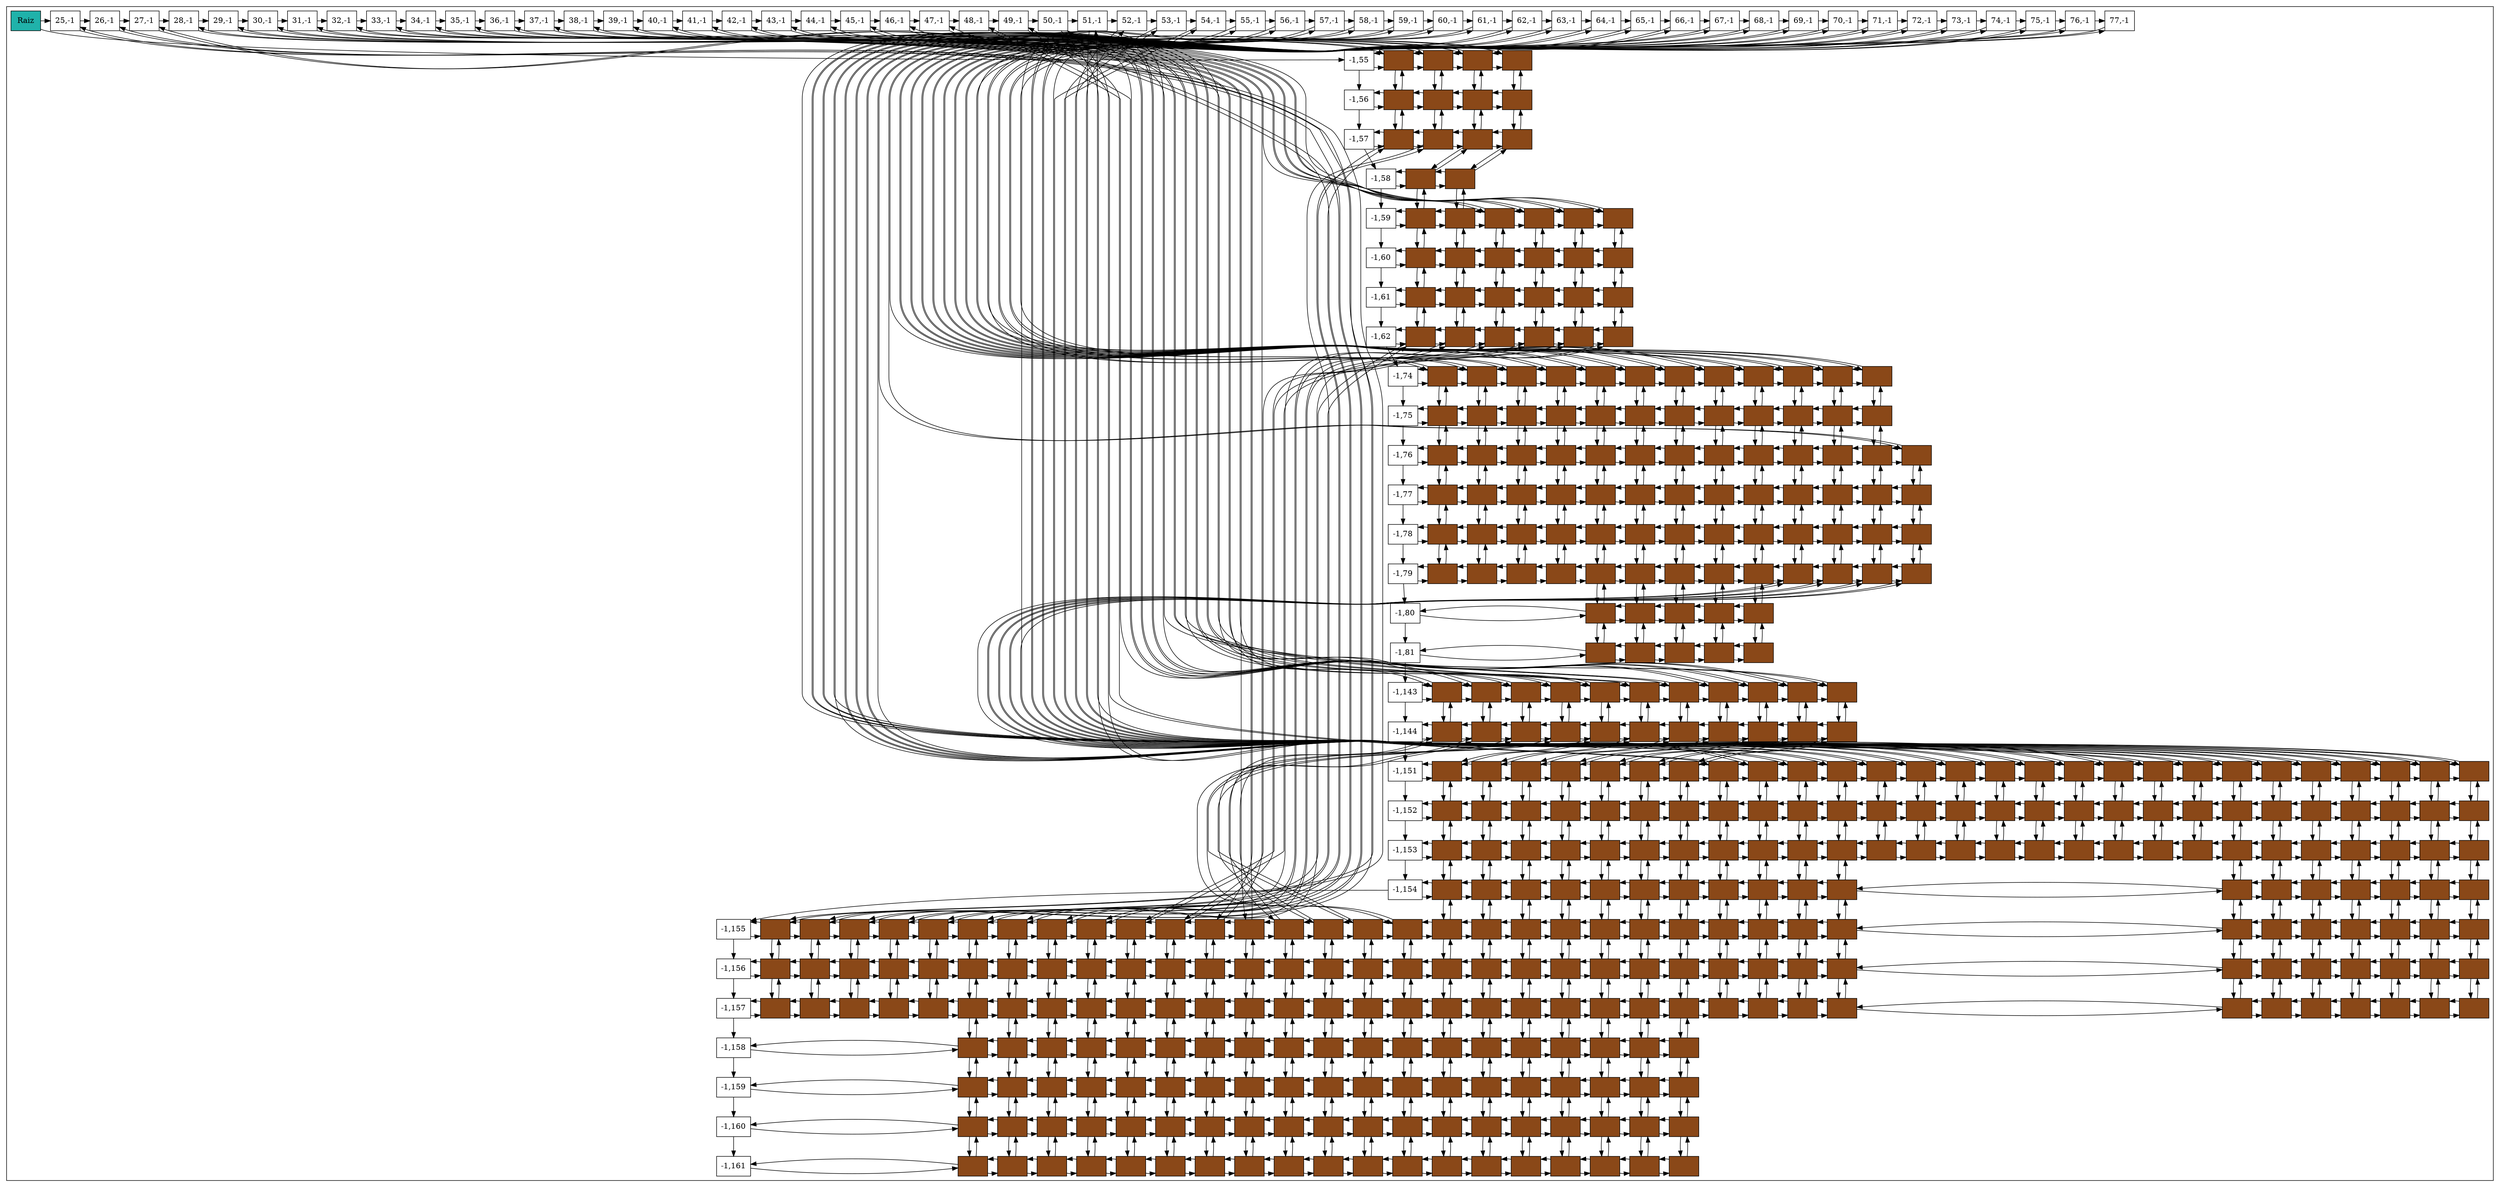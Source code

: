digraph G {
node[shape=box style=filled];
subgraph cluster_0{
NodoRaiz[label="Raiz" fillcolor=lightseagreen]
Nodo1528163381[fillcolor=white label="-1,55" group=1];
Nodo1747030258[fillcolor=white label="-1,56" group=1];
Nodo1556965103[fillcolor=white label="-1,57" group=1];
Nodo572823397[fillcolor=white label="-1,58" group=1];
Nodo1453634384[fillcolor=white label="-1,59" group=1];
Nodo853942134[fillcolor=white label="-1,60" group=1];
Nodo86765019[fillcolor=white label="-1,61" group=1];
Nodo53665188[fillcolor=white label="-1,62" group=1];
Nodo1887424673[fillcolor=white label="-1,74" group=1];
Nodo1927310455[fillcolor=white label="-1,75" group=1];
Nodo679412421[fillcolor=white label="-1,76" group=1];
Nodo1026893203[fillcolor=white label="-1,77" group=1];
Nodo859902028[fillcolor=white label="-1,78" group=1];
Nodo1110655367[fillcolor=white label="-1,79" group=1];
Nodo311040558[fillcolor=white label="-1,80" group=1];
Nodo109558865[fillcolor=white label="-1,81" group=1];
Nodo1031737277[fillcolor=white label="-1,143" group=1];
Nodo1696091884[fillcolor=white label="-1,144" group=1];
Nodo654406411[fillcolor=white label="-1,151" group=1];
Nodo475997838[fillcolor=white label="-1,152" group=1];
Nodo1503182943[fillcolor=white label="-1,153" group=1];
Nodo2119211694[fillcolor=white label="-1,154" group=1];
Nodo1390749508[fillcolor=white label="-1,155" group=1];
Nodo929763520[fillcolor=white label="-1,156" group=1];
Nodo686728266[fillcolor=white label="-1,157" group=1];
Nodo1385291283[fillcolor=white label="-1,158" group=1];
Nodo691342338[fillcolor=white label="-1,159" group=1];
Nodo1178072308[fillcolor=white label="-1,160" group=1];
Nodo455529612[fillcolor=white label="-1,161" group=1];
Nodo1201402045[fillcolor=white label="25,-1" group=27];
Nodo1179623760[fillcolor=white label="26,-1" group=28];
Nodo1067871545[fillcolor=white label="27,-1" group=29];
Nodo302603509[fillcolor=white label="28,-1" group=30];
Nodo168777745[fillcolor=white label="29,-1" group=31];
Nodo829504801[fillcolor=white label="30,-1" group=32];
Nodo1035096467[fillcolor=white label="31,-1" group=33];
Nodo1694780452[fillcolor=white label="32,-1" group=34];
Nodo364601157[fillcolor=white label="33,-1" group=35];
Nodo765194470[fillcolor=white label="34,-1" group=36];
Nodo34214415[fillcolor=white label="35,-1" group=37];
Nodo1160256262[fillcolor=white label="36,-1" group=38];
Nodo178660753[fillcolor=white label="37,-1" group=39];
Nodo2026432739[fillcolor=white label="38,-1" group=40];
Nodo704645023[fillcolor=white label="39,-1" group=41];
Nodo804637170[fillcolor=white label="40,-1" group=42];
Nodo348453680[fillcolor=white label="41,-1" group=43];
Nodo737445563[fillcolor=white label="42,-1" group=44];
Nodo23220389[fillcolor=white label="43,-1" group=45];
Nodo14267170[fillcolor=white label="44,-1" group=46];
Nodo871880050[fillcolor=white label="45,-1" group=47];
Nodo1010388201[fillcolor=white label="46,-1" group=48];
Nodo802018483[fillcolor=white label="47,-1" group=49];
Nodo1648374475[fillcolor=white label="48,-1" group=50];
Nodo1871787956[fillcolor=white label="49,-1" group=51];
Nodo423190699[fillcolor=white label="50,-1" group=52];
Nodo1477465971[fillcolor=white label="51,-1" group=53];
Nodo992342224[fillcolor=white label="52,-1" group=54];
Nodo1575963799[fillcolor=white label="53,-1" group=55];
Nodo260133817[fillcolor=white label="54,-1" group=56];
Nodo1433413365[fillcolor=white label="55,-1" group=57];
Nodo1103622139[fillcolor=white label="56,-1" group=58];
Nodo1726711968[fillcolor=white label="57,-1" group=59];
Nodo1668416351[fillcolor=white label="58,-1" group=60];
Nodo929158730[fillcolor=white label="59,-1" group=61];
Nodo1227313002[fillcolor=white label="60,-1" group=62];
Nodo1941135462[fillcolor=white label="61,-1" group=63];
Nodo11074996[fillcolor=white label="62,-1" group=64];
Nodo969058413[fillcolor=white label="63,-1" group=65];
Nodo1257110560[fillcolor=white label="64,-1" group=66];
Nodo582288715[fillcolor=white label="65,-1" group=67];
Nodo1706498548[fillcolor=white label="66,-1" group=68];
Nodo1234851055[fillcolor=white label="67,-1" group=69];
Nodo1815330048[fillcolor=white label="68,-1" group=70];
Nodo1713795728[fillcolor=white label="69,-1" group=71];
Nodo998485785[fillcolor=white label="70,-1" group=72];
Nodo547731882[fillcolor=white label="71,-1" group=73];
Nodo1368382211[fillcolor=white label="72,-1" group=74];
Nodo82346320[fillcolor=white label="73,-1" group=75];
Nodo573906355[fillcolor=white label="74,-1" group=76];
Nodo793811126[fillcolor=white label="75,-1" group=77];
Nodo11012508[fillcolor=white label="76,-1" group=78];
Nodo1074461400[fillcolor=white label="77,-1" group=79];
Nodo1528163381->Nodo1747030258;
Nodo1747030258->Nodo1556965103;
Nodo1556965103->Nodo572823397;
Nodo572823397->Nodo1453634384;
Nodo1453634384->Nodo853942134;
Nodo853942134->Nodo86765019;
Nodo86765019->Nodo53665188;
Nodo53665188->Nodo1887424673;
Nodo1887424673->Nodo1927310455;
Nodo1927310455->Nodo679412421;
Nodo679412421->Nodo1026893203;
Nodo1026893203->Nodo859902028;
Nodo859902028->Nodo1110655367;
Nodo1110655367->Nodo311040558;
Nodo311040558->Nodo109558865;
Nodo109558865->Nodo1031737277;
Nodo1031737277->Nodo1696091884;
Nodo1696091884->Nodo654406411;
Nodo654406411->Nodo475997838;
Nodo475997838->Nodo1503182943;
Nodo1503182943->Nodo2119211694;
Nodo2119211694->Nodo1390749508;
Nodo1390749508->Nodo929763520;
Nodo929763520->Nodo686728266;
Nodo686728266->Nodo1385291283;
Nodo1385291283->Nodo691342338;
Nodo691342338->Nodo1178072308;
Nodo1178072308->Nodo455529612;
Nodo1201402045->Nodo1179623760
Nodo1179623760->Nodo1067871545
Nodo1067871545->Nodo302603509
Nodo302603509->Nodo168777745
Nodo168777745->Nodo829504801
Nodo829504801->Nodo1035096467
Nodo1035096467->Nodo1694780452
Nodo1694780452->Nodo364601157
Nodo364601157->Nodo765194470
Nodo765194470->Nodo34214415
Nodo34214415->Nodo1160256262
Nodo1160256262->Nodo178660753
Nodo178660753->Nodo2026432739
Nodo2026432739->Nodo704645023
Nodo704645023->Nodo804637170
Nodo804637170->Nodo348453680
Nodo348453680->Nodo737445563
Nodo737445563->Nodo23220389
Nodo23220389->Nodo14267170
Nodo14267170->Nodo871880050
Nodo871880050->Nodo1010388201
Nodo1010388201->Nodo802018483
Nodo802018483->Nodo1648374475
Nodo1648374475->Nodo1871787956
Nodo1871787956->Nodo423190699
Nodo423190699->Nodo1477465971
Nodo1477465971->Nodo992342224
Nodo992342224->Nodo1575963799
Nodo1575963799->Nodo260133817
Nodo260133817->Nodo1433413365
Nodo1433413365->Nodo1103622139
Nodo1103622139->Nodo1726711968
Nodo1726711968->Nodo1668416351
Nodo1668416351->Nodo929158730
Nodo929158730->Nodo1227313002
Nodo1227313002->Nodo1941135462
Nodo1941135462->Nodo11074996
Nodo11074996->Nodo969058413
Nodo969058413->Nodo1257110560
Nodo1257110560->Nodo582288715
Nodo582288715->Nodo1706498548
Nodo1706498548->Nodo1234851055
Nodo1234851055->Nodo1815330048
Nodo1815330048->Nodo1713795728
Nodo1713795728->Nodo998485785
Nodo998485785->Nodo547731882
Nodo547731882->Nodo1368382211
Nodo1368382211->Nodo82346320
Nodo82346320->Nodo573906355
Nodo573906355->Nodo793811126
Nodo793811126->Nodo11012508
Nodo11012508->Nodo1074461400
NodoRaiz->Nodo1528163381;
NodoRaiz->Nodo1201402045;
{rank=same;NodoRaiz;Nodo1201402045;Nodo1179623760;Nodo1067871545;Nodo302603509;Nodo168777745;Nodo829504801;Nodo1035096467;Nodo1694780452;Nodo364601157;Nodo765194470;Nodo34214415;Nodo1160256262;Nodo178660753;Nodo2026432739;Nodo704645023;Nodo804637170;Nodo348453680;Nodo737445563;Nodo23220389;Nodo14267170;Nodo871880050;Nodo1010388201;Nodo802018483;Nodo1648374475;Nodo1871787956;Nodo423190699;Nodo1477465971;Nodo992342224;Nodo1575963799;Nodo260133817;Nodo1433413365;Nodo1103622139;Nodo1726711968;Nodo1668416351;Nodo929158730;Nodo1227313002;Nodo1941135462;Nodo11074996;Nodo969058413;Nodo1257110560;Nodo582288715;Nodo1706498548;Nodo1234851055;Nodo1815330048;Nodo1713795728;Nodo998485785;Nodo547731882;Nodo1368382211;Nodo82346320;Nodo573906355;Nodo793811126;Nodo11012508;Nodo1074461400}
Nodo906623145[label="" fillcolor="#8A4818"group=30];
Nodo958500416[label="" fillcolor="#8A4818"group=31];
Nodo1758424453[label="" fillcolor="#8A4818"group=32];
Nodo1500505085[label="" fillcolor="#8A4818"group=33];
Nodo1275567765[label="" fillcolor="#8A4818"group=30];
Nodo309637762[label="" fillcolor="#8A4818"group=31];
Nodo1289753621[label="" fillcolor="#8A4818"group=32];
Nodo798963584[label="" fillcolor="#8A4818"group=33];
Nodo1604118480[label="" fillcolor="#8A4818"group=30];
Nodo1758178819[label="" fillcolor="#8A4818"group=31];
Nodo608653235[label="" fillcolor="#8A4818"group=32];
Nodo1915903884[label="" fillcolor="#8A4818"group=33];
Nodo1627546125[label="" fillcolor="#8A4818"group=32];
Nodo19701662[label="" fillcolor="#8A4818"group=33];
Nodo254376122[label="" fillcolor="#8A4818"group=32];
Nodo1145090874[label="" fillcolor="#8A4818"group=33];
Nodo542803145[label="" fillcolor="#8A4818"group=34];
Nodo356277516[label="" fillcolor="#8A4818"group=35];
Nodo101497195[label="" fillcolor="#8A4818"group=36];
Nodo551211612[label="" fillcolor="#8A4818"group=37];
Nodo908108725[label="" fillcolor="#8A4818"group=32];
Nodo1393891968[label="" fillcolor="#8A4818"group=33];
Nodo398279920[label="" fillcolor="#8A4818"group=34];
Nodo1445325918[label="" fillcolor="#8A4818"group=35];
Nodo1697366052[label="" fillcolor="#8A4818"group=36];
Nodo512821019[label="" fillcolor="#8A4818"group=37];
Nodo1668696829[label="" fillcolor="#8A4818"group=32];
Nodo449318353[label="" fillcolor="#8A4818"group=33];
Nodo559531084[label="" fillcolor="#8A4818"group=34];
Nodo937862819[label="" fillcolor="#8A4818"group=35];
Nodo1721119488[label="" fillcolor="#8A4818"group=36];
Nodo1013582982[label="" fillcolor="#8A4818"group=37];
Nodo1400816867[label="" fillcolor="#8A4818"group=32];
Nodo1362080657[label="" fillcolor="#8A4818"group=33];
Nodo108430471[label="" fillcolor="#8A4818"group=34];
Nodo1788131059[label="" fillcolor="#8A4818"group=35];
Nodo1340616350[label="" fillcolor="#8A4818"group=36];
Nodo1668792265[label="" fillcolor="#8A4818"group=37];
Nodo771110777[label="" fillcolor="#8A4818"group=60];
Nodo496645965[label="" fillcolor="#8A4818"group=61];
Nodo556002327[label="" fillcolor="#8A4818"group=62];
Nodo484374488[label="" fillcolor="#8A4818"group=63];
Nodo9389765[label="" fillcolor="#8A4818"group=64];
Nodo1289959878[label="" fillcolor="#8A4818"group=65];
Nodo1914578713[label="" fillcolor="#8A4818"group=66];
Nodo429223605[label="" fillcolor="#8A4818"group=67];
Nodo1666628140[label="" fillcolor="#8A4818"group=68];
Nodo909021833[label="" fillcolor="#8A4818"group=69];
Nodo889937338[label="" fillcolor="#8A4818"group=70];
Nodo123305320[label="" fillcolor="#8A4818"group=71];
Nodo959223698[label="" fillcolor="#8A4818"group=60];
Nodo68259687[label="" fillcolor="#8A4818"group=61];
Nodo1344929852[label="" fillcolor="#8A4818"group=62];
Nodo589973434[label="" fillcolor="#8A4818"group=63];
Nodo2129118282[label="" fillcolor="#8A4818"group=64];
Nodo1980040774[label="" fillcolor="#8A4818"group=65];
Nodo1982776154[label="" fillcolor="#8A4818"group=66];
Nodo130567602[label="" fillcolor="#8A4818"group=67];
Nodo1204620437[label="" fillcolor="#8A4818"group=68];
Nodo430179612[label="" fillcolor="#8A4818"group=69];
Nodo428876129[label="" fillcolor="#8A4818"group=70];
Nodo1559255612[label="" fillcolor="#8A4818"group=71];
Nodo1937132691[label="" fillcolor="#8A4818"group=60];
Nodo1254308612[label="" fillcolor="#8A4818"group=61];
Nodo1388351508[label="" fillcolor="#8A4818"group=62];
Nodo213844426[label="" fillcolor="#8A4818"group=63];
Nodo1307362842[label="" fillcolor="#8A4818"group=64];
Nodo505728952[label="" fillcolor="#8A4818"group=65];
Nodo1211280472[label="" fillcolor="#8A4818"group=66];
Nodo1014453701[label="" fillcolor="#8A4818"group=67];
Nodo394303559[label="" fillcolor="#8A4818"group=68];
Nodo794938368[label="" fillcolor="#8A4818"group=69];
Nodo1919739352[label="" fillcolor="#8A4818"group=70];
Nodo1949523757[label="" fillcolor="#8A4818"group=71];
Nodo1359491189[label="" fillcolor="#8A4818"group=72];
Nodo1734521676[label="" fillcolor="#8A4818"group=60];
Nodo1187148396[label="" fillcolor="#8A4818"group=61];
Nodo1393888585[label="" fillcolor="#8A4818"group=62];
Nodo1026685489[label="" fillcolor="#8A4818"group=63];
Nodo1337705992[label="" fillcolor="#8A4818"group=64];
Nodo440376449[label="" fillcolor="#8A4818"group=65];
Nodo1639687626[label="" fillcolor="#8A4818"group=66];
Nodo1399401406[label="" fillcolor="#8A4818"group=67];
Nodo1123236957[label="" fillcolor="#8A4818"group=68];
Nodo617507606[label="" fillcolor="#8A4818"group=69];
Nodo409407408[label="" fillcolor="#8A4818"group=70];
Nodo46785497[label="" fillcolor="#8A4818"group=71];
Nodo1501771273[label="" fillcolor="#8A4818"group=72];
Nodo239231220[label="" fillcolor="#8A4818"group=60];
Nodo779674627[label="" fillcolor="#8A4818"group=61];
Nodo1667370302[label="" fillcolor="#8A4818"group=62];
Nodo596724773[label="" fillcolor="#8A4818"group=63];
Nodo1045028195[label="" fillcolor="#8A4818"group=64];
Nodo1467514453[label="" fillcolor="#8A4818"group=65];
Nodo604013177[label="" fillcolor="#8A4818"group=66];
Nodo232329912[label="" fillcolor="#8A4818"group=67];
Nodo2097902757[label="" fillcolor="#8A4818"group=68];
Nodo1762994055[label="" fillcolor="#8A4818"group=69];
Nodo1227252630[label="" fillcolor="#8A4818"group=70];
Nodo212853976[label="" fillcolor="#8A4818"group=71];
Nodo707205044[label="" fillcolor="#8A4818"group=72];
Nodo1783506024[label="" fillcolor="#8A4818"group=60];
Nodo277790820[label="" fillcolor="#8A4818"group=61];
Nodo1668579209[label="" fillcolor="#8A4818"group=62];
Nodo1912360676[label="" fillcolor="#8A4818"group=63];
Nodo1787451863[label="" fillcolor="#8A4818"group=64];
Nodo216082690[label="" fillcolor="#8A4818"group=65];
Nodo1277794080[label="" fillcolor="#8A4818"group=66];
Nodo1605466927[label="" fillcolor="#8A4818"group=67];
Nodo1733154287[label="" fillcolor="#8A4818"group=68];
Nodo1658935613[label="" fillcolor="#8A4818"group=69];
Nodo1651589846[label="" fillcolor="#8A4818"group=70];
Nodo919418292[label="" fillcolor="#8A4818"group=71];
Nodo1067875375[label="" fillcolor="#8A4818"group=72];
Nodo1466364503[label="" fillcolor="#8A4818"group=64];
Nodo1063873951[label="" fillcolor="#8A4818"group=65];
Nodo1616289619[label="" fillcolor="#8A4818"group=66];
Nodo1822281842[label="" fillcolor="#8A4818"group=67];
Nodo201946108[label="" fillcolor="#8A4818"group=68];
Nodo1452908838[label="" fillcolor="#8A4818"group=64];
Nodo2022092031[label="" fillcolor="#8A4818"group=65];
Nodo918072988[label="" fillcolor="#8A4818"group=66];
Nodo933069300[label="" fillcolor="#8A4818"group=67];
Nodo739677872[label="" fillcolor="#8A4818"group=68];
Nodo1079359261[label="" fillcolor="#8A4818"group=40];
Nodo921425273[label="" fillcolor="#8A4818"group=41];
Nodo1909245328[label="" fillcolor="#8A4818"group=42];
Nodo1589463053[label="" fillcolor="#8A4818"group=43];
Nodo859693464[label="" fillcolor="#8A4818"group=44];
Nodo1528146587[label="" fillcolor="#8A4818"group=45];
Nodo1289884716[label="" fillcolor="#8A4818"group=46];
Nodo2016137373[label="" fillcolor="#8A4818"group=47];
Nodo608624417[label="" fillcolor="#8A4818"group=48];
Nodo1383200832[label="" fillcolor="#8A4818"group=49];
Nodo250533206[label="" fillcolor="#8A4818"group=50];
Nodo1631205017[label="" fillcolor="#8A4818"group=40];
Nodo302364780[label="" fillcolor="#8A4818"group=41];
Nodo1238112761[label="" fillcolor="#8A4818"group=42];
Nodo1366799718[label="" fillcolor="#8A4818"group=43];
Nodo1632231215[label="" fillcolor="#8A4818"group=44];
Nodo1580256690[label="" fillcolor="#8A4818"group=45];
Nodo2006582364[label="" fillcolor="#8A4818"group=46];
Nodo455758668[label="" fillcolor="#8A4818"group=47];
Nodo884295585[label="" fillcolor="#8A4818"group=48];
Nodo1823490520[label="" fillcolor="#8A4818"group=49];
Nodo1269764342[label="" fillcolor="#8A4818"group=50];
Nodo2008847418[label="" fillcolor="#8A4818"group=44];
Nodo1762176264[label="" fillcolor="#8A4818"group=45];
Nodo409310601[label="" fillcolor="#8A4818"group=46];
Nodo105692679[label="" fillcolor="#8A4818"group=47];
Nodo365094832[label="" fillcolor="#8A4818"group=48];
Nodo965638381[label="" fillcolor="#8A4818"group=49];
Nodo225672072[label="" fillcolor="#8A4818"group=50];
Nodo686244654[label="" fillcolor="#8A4818"group=51];
Nodo986332868[label="" fillcolor="#8A4818"group=52];
Nodo1730441765[label="" fillcolor="#8A4818"group=53];
Nodo521691122[label="" fillcolor="#8A4818"group=54];
Nodo225743116[label="" fillcolor="#8A4818"group=55];
Nodo1713611384[label="" fillcolor="#8A4818"group=56];
Nodo584208835[label="" fillcolor="#8A4818"group=57];
Nodo2145938852[label="" fillcolor="#8A4818"group=58];
Nodo1446866852[label="" fillcolor="#8A4818"group=59];
Nodo2021192311[label="" fillcolor="#8A4818"group=69];
Nodo738215468[label="" fillcolor="#8A4818"group=70];
Nodo773594526[label="" fillcolor="#8A4818"group=71];
Nodo1766661426[label="" fillcolor="#8A4818"group=72];
Nodo334518791[label="" fillcolor="#8A4818"group=73];
Nodo2088317774[label="" fillcolor="#8A4818"group=74];
Nodo814199700[label="" fillcolor="#8A4818"group=75];
Nodo538748521[label="" fillcolor="#8A4818"group=76];
Nodo833478671[label="" fillcolor="#8A4818"group=77];
Nodo83580471[label="" fillcolor="#8A4818"group=78];
Nodo166551087[label="" fillcolor="#8A4818"group=79];
Nodo1856786599[label="" fillcolor="#8A4818"group=44];
Nodo1825691045[label="" fillcolor="#8A4818"group=45];
Nodo642941378[label="" fillcolor="#8A4818"group=46];
Nodo820707771[label="" fillcolor="#8A4818"group=47];
Nodo1011766889[label="" fillcolor="#8A4818"group=48];
Nodo1590743224[label="" fillcolor="#8A4818"group=49];
Nodo1824392753[label="" fillcolor="#8A4818"group=50];
Nodo78652612[label="" fillcolor="#8A4818"group=51];
Nodo1241761573[label="" fillcolor="#8A4818"group=52];
Nodo302943181[label="" fillcolor="#8A4818"group=53];
Nodo245205043[label="" fillcolor="#8A4818"group=54];
Nodo193862432[label="" fillcolor="#8A4818"group=55];
Nodo1608572827[label="" fillcolor="#8A4818"group=56];
Nodo970356553[label="" fillcolor="#8A4818"group=57];
Nodo1541975120[label="" fillcolor="#8A4818"group=58];
Nodo541387542[label="" fillcolor="#8A4818"group=59];
Nodo2038555778[label="" fillcolor="#8A4818"group=69];
Nodo1944565956[label="" fillcolor="#8A4818"group=70];
Nodo1836257476[label="" fillcolor="#8A4818"group=71];
Nodo1793612327[label="" fillcolor="#8A4818"group=72];
Nodo473634316[label="" fillcolor="#8A4818"group=73];
Nodo1381285079[label="" fillcolor="#8A4818"group=74];
Nodo659841897[label="" fillcolor="#8A4818"group=75];
Nodo264584390[label="" fillcolor="#8A4818"group=76];
Nodo1258999876[label="" fillcolor="#8A4818"group=77];
Nodo1020231670[label="" fillcolor="#8A4818"group=78];
Nodo939789357[label="" fillcolor="#8A4818"group=79];
Nodo511780071[label="" fillcolor="#8A4818"group=44];
Nodo60051331[label="" fillcolor="#8A4818"group=45];
Nodo1147384008[label="" fillcolor="#8A4818"group=46];
Nodo1545513229[label="" fillcolor="#8A4818"group=47];
Nodo1261373557[label="" fillcolor="#8A4818"group=48];
Nodo1785118404[label="" fillcolor="#8A4818"group=49];
Nodo861583024[label="" fillcolor="#8A4818"group=50];
Nodo438642455[label="" fillcolor="#8A4818"group=51];
Nodo695920774[label="" fillcolor="#8A4818"group=52];
Nodo1983243251[label="" fillcolor="#8A4818"group=53];
Nodo272377011[label="" fillcolor="#8A4818"group=54];
Nodo588424252[label="" fillcolor="#8A4818"group=55];
Nodo1574061568[label="" fillcolor="#8A4818"group=56];
Nodo77663282[label="" fillcolor="#8A4818"group=57];
Nodo1967765929[label="" fillcolor="#8A4818"group=58];
Nodo1137492088[label="" fillcolor="#8A4818"group=59];
Nodo207715399[label="" fillcolor="#8A4818"group=69];
Nodo2961765[label="" fillcolor="#8A4818"group=70];
Nodo949044280[label="" fillcolor="#8A4818"group=71];
Nodo503024722[label="" fillcolor="#8A4818"group=72];
Nodo452942062[label="" fillcolor="#8A4818"group=73];
Nodo1932584141[label="" fillcolor="#8A4818"group=74];
Nodo1093852695[label="" fillcolor="#8A4818"group=75];
Nodo15352703[label="" fillcolor="#8A4818"group=76];
Nodo1613906852[label="" fillcolor="#8A4818"group=77];
Nodo349230563[label="" fillcolor="#8A4818"group=78];
Nodo1128620808[label="" fillcolor="#8A4818"group=79];
Nodo291910052[label="" fillcolor="#8A4818"group=44];
Nodo1673232207[label="" fillcolor="#8A4818"group=45];
Nodo1909903638[label="" fillcolor="#8A4818"group=46];
Nodo425963783[label="" fillcolor="#8A4818"group=47];
Nodo967329950[label="" fillcolor="#8A4818"group=48];
Nodo30476771[label="" fillcolor="#8A4818"group=49];
Nodo1187526318[label="" fillcolor="#8A4818"group=50];
Nodo1109875961[label="" fillcolor="#8A4818"group=51];
Nodo967835803[label="" fillcolor="#8A4818"group=52];
Nodo816285791[label="" fillcolor="#8A4818"group=53];
Nodo937272739[label="" fillcolor="#8A4818"group=54];
Nodo1332078389[label="" fillcolor="#8A4818"group=73];
Nodo1986564762[label="" fillcolor="#8A4818"group=74];
Nodo2046888312[label="" fillcolor="#8A4818"group=75];
Nodo548100902[label="" fillcolor="#8A4818"group=76];
Nodo1075272777[label="" fillcolor="#8A4818"group=77];
Nodo1926883987[label="" fillcolor="#8A4818"group=78];
Nodo6383481[label="" fillcolor="#8A4818"group=79];
Nodo1247330287[label="" fillcolor="#8A4818"group=27];
Nodo1634077498[label="" fillcolor="#8A4818"group=28];
Nodo557980259[label="" fillcolor="#8A4818"group=29];
Nodo1244173437[label="" fillcolor="#8A4818"group=30];
Nodo2133229709[label="" fillcolor="#8A4818"group=31];
Nodo1368870300[label="" fillcolor="#8A4818"group=32];
Nodo519785075[label="" fillcolor="#8A4818"group=33];
Nodo283708396[label="" fillcolor="#8A4818"group=34];
Nodo1312712655[label="" fillcolor="#8A4818"group=35];
Nodo623781945[label="" fillcolor="#8A4818"group=36];
Nodo1631737405[label="" fillcolor="#8A4818"group=37];
Nodo1414686274[label="" fillcolor="#8A4818"group=38];
Nodo594646521[label="" fillcolor="#8A4818"group=39];
Nodo39226108[label="" fillcolor="#8A4818"group=40];
Nodo473980248[label="" fillcolor="#8A4818"group=41];
Nodo1913676169[label="" fillcolor="#8A4818"group=42];
Nodo1099691933[label="" fillcolor="#8A4818"group=43];
Nodo2062118456[label="" fillcolor="#8A4818"group=44];
Nodo15106104[label="" fillcolor="#8A4818"group=45];
Nodo1037463493[label="" fillcolor="#8A4818"group=46];
Nodo906468777[label="" fillcolor="#8A4818"group=47];
Nodo128892415[label="" fillcolor="#8A4818"group=48];
Nodo872221298[label="" fillcolor="#8A4818"group=49];
Nodo1037820815[label="" fillcolor="#8A4818"group=50];
Nodo935054152[label="" fillcolor="#8A4818"group=51];
Nodo1158203653[label="" fillcolor="#8A4818"group=52];
Nodo511567180[label="" fillcolor="#8A4818"group=53];
Nodo2094578327[label="" fillcolor="#8A4818"group=54];
Nodo366010319[label="" fillcolor="#8A4818"group=73];
Nodo370371729[label="" fillcolor="#8A4818"group=74];
Nodo1739963546[label="" fillcolor="#8A4818"group=75];
Nodo1577103097[label="" fillcolor="#8A4818"group=76];
Nodo1295854673[label="" fillcolor="#8A4818"group=77];
Nodo1086830211[label="" fillcolor="#8A4818"group=78];
Nodo182227821[label="" fillcolor="#8A4818"group=79];
Nodo1374720937[label="" fillcolor="#8A4818"group=27];
Nodo1963684450[label="" fillcolor="#8A4818"group=28];
Nodo142975470[label="" fillcolor="#8A4818"group=29];
Nodo1722551400[label="" fillcolor="#8A4818"group=30];
Nodo865380047[label="" fillcolor="#8A4818"group=31];
Nodo488786621[label="" fillcolor="#8A4818"group=32];
Nodo940376614[label="" fillcolor="#8A4818"group=33];
Nodo1044678147[label="" fillcolor="#8A4818"group=34];
Nodo686878170[label="" fillcolor="#8A4818"group=35];
Nodo654847451[label="" fillcolor="#8A4818"group=36];
Nodo2000946990[label="" fillcolor="#8A4818"group=37];
Nodo1839915867[label="" fillcolor="#8A4818"group=38];
Nodo1109089545[label="" fillcolor="#8A4818"group=39];
Nodo605804132[label="" fillcolor="#8A4818"group=40];
Nodo1932642494[label="" fillcolor="#8A4818"group=41];
Nodo1228627384[label="" fillcolor="#8A4818"group=42];
Nodo1372631683[label="" fillcolor="#8A4818"group=43];
Nodo721610283[label="" fillcolor="#8A4818"group=44];
Nodo1443606477[label="" fillcolor="#8A4818"group=45];
Nodo1162800681[label="" fillcolor="#8A4818"group=46];
Nodo299767977[label="" fillcolor="#8A4818"group=47];
Nodo768710407[label="" fillcolor="#8A4818"group=48];
Nodo649011383[label="" fillcolor="#8A4818"group=49];
Nodo337821165[label="" fillcolor="#8A4818"group=50];
Nodo1977148560[label="" fillcolor="#8A4818"group=51];
Nodo1410346115[label="" fillcolor="#8A4818"group=52];
Nodo199558190[label="" fillcolor="#8A4818"group=53];
Nodo178851178[label="" fillcolor="#8A4818"group=54];
Nodo954701003[label="" fillcolor="#8A4818"group=73];
Nodo1841742688[label="" fillcolor="#8A4818"group=74];
Nodo1319202434[label="" fillcolor="#8A4818"group=75];
Nodo203552865[label="" fillcolor="#8A4818"group=76];
Nodo149189858[label="" fillcolor="#8A4818"group=77];
Nodo1407351645[label="" fillcolor="#8A4818"group=78];
Nodo376625885[label="" fillcolor="#8A4818"group=79];
Nodo362007170[label="" fillcolor="#8A4818"group=27];
Nodo1048309686[label="" fillcolor="#8A4818"group=28];
Nodo2114147255[label="" fillcolor="#8A4818"group=29];
Nodo2116541080[label="" fillcolor="#8A4818"group=30];
Nodo1969997828[label="" fillcolor="#8A4818"group=31];
Nodo336367424[label="" fillcolor="#8A4818"group=32];
Nodo1886840989[label="" fillcolor="#8A4818"group=33];
Nodo818220817[label="" fillcolor="#8A4818"group=34];
Nodo457558757[label="" fillcolor="#8A4818"group=35];
Nodo1807949890[label="" fillcolor="#8A4818"group=36];
Nodo741744551[label="" fillcolor="#8A4818"group=37];
Nodo882061495[label="" fillcolor="#8A4818"group=38];
Nodo20239906[label="" fillcolor="#8A4818"group=39];
Nodo1938237302[label="" fillcolor="#8A4818"group=40];
Nodo1867564422[label="" fillcolor="#8A4818"group=41];
Nodo1114330707[label="" fillcolor="#8A4818"group=42];
Nodo1699290618[label="" fillcolor="#8A4818"group=43];
Nodo801057458[label="" fillcolor="#8A4818"group=44];
Nodo1177204278[label="" fillcolor="#8A4818"group=45];
Nodo1592502638[label="" fillcolor="#8A4818"group=46];
Nodo1944111492[label="" fillcolor="#8A4818"group=47];
Nodo626821104[label="" fillcolor="#8A4818"group=48];
Nodo919866987[label="" fillcolor="#8A4818"group=49];
Nodo897016070[label="" fillcolor="#8A4818"group=50];
Nodo1076769477[label="" fillcolor="#8A4818"group=51];
Nodo17587767[label="" fillcolor="#8A4818"group=52];
Nodo398307115[label="" fillcolor="#8A4818"group=53];
Nodo432833419[label="" fillcolor="#8A4818"group=54];
Nodo675619437[label="" fillcolor="#8A4818"group=73];
Nodo1272659124[label="" fillcolor="#8A4818"group=74];
Nodo837092883[label="" fillcolor="#8A4818"group=75];
Nodo1279794047[label="" fillcolor="#8A4818"group=76];
Nodo1293885137[label="" fillcolor="#8A4818"group=77];
Nodo1605608794[label="" fillcolor="#8A4818"group=78];
Nodo1191175457[label="" fillcolor="#8A4818"group=79];
Nodo1256230242[label="" fillcolor="#8A4818"group=32];
Nodo2134702969[label="" fillcolor="#8A4818"group=33];
Nodo1030166705[label="" fillcolor="#8A4818"group=34];
Nodo76035281[label="" fillcolor="#8A4818"group=35];
Nodo1246573247[label="" fillcolor="#8A4818"group=36];
Nodo1379073980[label="" fillcolor="#8A4818"group=37];
Nodo1461045211[label="" fillcolor="#8A4818"group=38];
Nodo318656340[label="" fillcolor="#8A4818"group=39];
Nodo830824318[label="" fillcolor="#8A4818"group=40];
Nodo1955568109[label="" fillcolor="#8A4818"group=41];
Nodo232629176[label="" fillcolor="#8A4818"group=42];
Nodo1840892344[label="" fillcolor="#8A4818"group=43];
Nodo1985742302[label="" fillcolor="#8A4818"group=44];
Nodo2115287561[label="" fillcolor="#8A4818"group=45];
Nodo506730000[label="" fillcolor="#8A4818"group=46];
Nodo1038350439[label="" fillcolor="#8A4818"group=47];
Nodo721905904[label="" fillcolor="#8A4818"group=48];
Nodo1880644459[label="" fillcolor="#8A4818"group=49];
Nodo1319262190[label="" fillcolor="#8A4818"group=50];
Nodo1814081181[label="" fillcolor="#8A4818"group=32];
Nodo2087717633[label="" fillcolor="#8A4818"group=33];
Nodo1317127399[label="" fillcolor="#8A4818"group=34];
Nodo306247678[label="" fillcolor="#8A4818"group=35];
Nodo2071852909[label="" fillcolor="#8A4818"group=36];
Nodo128566016[label="" fillcolor="#8A4818"group=37];
Nodo1196399086[label="" fillcolor="#8A4818"group=38];
Nodo1378183678[label="" fillcolor="#8A4818"group=39];
Nodo1190603336[label="" fillcolor="#8A4818"group=40];
Nodo252657749[label="" fillcolor="#8A4818"group=41];
Nodo884226227[label="" fillcolor="#8A4818"group=42];
Nodo1294458178[label="" fillcolor="#8A4818"group=43];
Nodo855448516[label="" fillcolor="#8A4818"group=44];
Nodo1191573542[label="" fillcolor="#8A4818"group=45];
Nodo1382101461[label="" fillcolor="#8A4818"group=46];
Nodo568273686[label="" fillcolor="#8A4818"group=47];
Nodo2066098130[label="" fillcolor="#8A4818"group=48];
Nodo319431768[label="" fillcolor="#8A4818"group=49];
Nodo1212039285[label="" fillcolor="#8A4818"group=50];
Nodo283203071[label="" fillcolor="#8A4818"group=32];
Nodo1521744006[label="" fillcolor="#8A4818"group=33];
Nodo408502124[label="" fillcolor="#8A4818"group=34];
Nodo585038330[label="" fillcolor="#8A4818"group=35];
Nodo948575987[label="" fillcolor="#8A4818"group=36];
Nodo2100864684[label="" fillcolor="#8A4818"group=37];
Nodo751518776[label="" fillcolor="#8A4818"group=38];
Nodo2031053170[label="" fillcolor="#8A4818"group=39];
Nodo286956838[label="" fillcolor="#8A4818"group=40];
Nodo690967663[label="" fillcolor="#8A4818"group=41];
Nodo1597194230[label="" fillcolor="#8A4818"group=42];
Nodo1567988123[label="" fillcolor="#8A4818"group=43];
Nodo407100606[label="" fillcolor="#8A4818"group=44];
Nodo1268547573[label="" fillcolor="#8A4818"group=45];
Nodo219559423[label="" fillcolor="#8A4818"group=46];
Nodo2094976135[label="" fillcolor="#8A4818"group=47];
Nodo2055096718[label="" fillcolor="#8A4818"group=48];
Nodo1387655907[label="" fillcolor="#8A4818"group=49];
Nodo1857068167[label="" fillcolor="#8A4818"group=50];
Nodo1686167330[label="" fillcolor="#8A4818"group=32];
Nodo1815791621[label="" fillcolor="#8A4818"group=33];
Nodo291835275[label="" fillcolor="#8A4818"group=34];
Nodo2078015364[label="" fillcolor="#8A4818"group=35];
Nodo423646738[label="" fillcolor="#8A4818"group=36];
Nodo595644383[label="" fillcolor="#8A4818"group=37];
Nodo447776625[label="" fillcolor="#8A4818"group=38];
Nodo1051946108[label="" fillcolor="#8A4818"group=39];
Nodo626543998[label="" fillcolor="#8A4818"group=40];
Nodo233533[label="" fillcolor="#8A4818"group=41];
Nodo513152067[label="" fillcolor="#8A4818"group=42];
Nodo996363105[label="" fillcolor="#8A4818"group=43];
Nodo1547158222[label="" fillcolor="#8A4818"group=44];
Nodo1084830477[label="" fillcolor="#8A4818"group=45];
Nodo1848836951[label="" fillcolor="#8A4818"group=46];
Nodo1328178611[label="" fillcolor="#8A4818"group=47];
Nodo770305834[label="" fillcolor="#8A4818"group=48];
Nodo617709761[label="" fillcolor="#8A4818"group=49];
Nodo1385043639[label="" fillcolor="#8A4818"group=50];
{rank=same}
Nodo1528163381->Nodo906623145;
Nodo1528163381->Nodo906623145[dir=back];
Nodo906623145->Nodo958500416;
Nodo906623145->Nodo958500416[dir=back];
Nodo958500416->Nodo1758424453;
Nodo958500416->Nodo1758424453[dir=back];
Nodo1758424453->Nodo1500505085;
Nodo1758424453->Nodo1500505085[dir=back];
{rank=same;Nodo1528163381;Nodo906623145;Nodo958500416;Nodo1758424453;Nodo1500505085}
Nodo1747030258->Nodo1275567765;
Nodo1747030258->Nodo1275567765[dir=back];
Nodo1275567765->Nodo309637762;
Nodo1275567765->Nodo309637762[dir=back];
Nodo309637762->Nodo1289753621;
Nodo309637762->Nodo1289753621[dir=back];
Nodo1289753621->Nodo798963584;
Nodo1289753621->Nodo798963584[dir=back];
{rank=same;Nodo1747030258;Nodo1275567765;Nodo309637762;Nodo1289753621;Nodo798963584}
Nodo1556965103->Nodo1604118480;
Nodo1556965103->Nodo1604118480[dir=back];
Nodo1604118480->Nodo1758178819;
Nodo1604118480->Nodo1758178819[dir=back];
Nodo1758178819->Nodo608653235;
Nodo1758178819->Nodo608653235[dir=back];
Nodo608653235->Nodo1915903884;
Nodo608653235->Nodo1915903884[dir=back];
{rank=same;Nodo1556965103;Nodo1604118480;Nodo1758178819;Nodo608653235;Nodo1915903884}
Nodo572823397->Nodo1627546125;
Nodo572823397->Nodo1627546125[dir=back];
Nodo1627546125->Nodo19701662;
Nodo1627546125->Nodo19701662[dir=back];
{rank=same;Nodo572823397;Nodo1627546125;Nodo19701662}
Nodo1453634384->Nodo254376122;
Nodo1453634384->Nodo254376122[dir=back];
Nodo254376122->Nodo1145090874;
Nodo254376122->Nodo1145090874[dir=back];
Nodo1145090874->Nodo542803145;
Nodo1145090874->Nodo542803145[dir=back];
Nodo542803145->Nodo356277516;
Nodo542803145->Nodo356277516[dir=back];
Nodo356277516->Nodo101497195;
Nodo356277516->Nodo101497195[dir=back];
Nodo101497195->Nodo551211612;
Nodo101497195->Nodo551211612[dir=back];
{rank=same;Nodo1453634384;Nodo254376122;Nodo1145090874;Nodo542803145;Nodo356277516;Nodo101497195;Nodo551211612}
Nodo853942134->Nodo908108725;
Nodo853942134->Nodo908108725[dir=back];
Nodo908108725->Nodo1393891968;
Nodo908108725->Nodo1393891968[dir=back];
Nodo1393891968->Nodo398279920;
Nodo1393891968->Nodo398279920[dir=back];
Nodo398279920->Nodo1445325918;
Nodo398279920->Nodo1445325918[dir=back];
Nodo1445325918->Nodo1697366052;
Nodo1445325918->Nodo1697366052[dir=back];
Nodo1697366052->Nodo512821019;
Nodo1697366052->Nodo512821019[dir=back];
{rank=same;Nodo853942134;Nodo908108725;Nodo1393891968;Nodo398279920;Nodo1445325918;Nodo1697366052;Nodo512821019}
Nodo86765019->Nodo1668696829;
Nodo86765019->Nodo1668696829[dir=back];
Nodo1668696829->Nodo449318353;
Nodo1668696829->Nodo449318353[dir=back];
Nodo449318353->Nodo559531084;
Nodo449318353->Nodo559531084[dir=back];
Nodo559531084->Nodo937862819;
Nodo559531084->Nodo937862819[dir=back];
Nodo937862819->Nodo1721119488;
Nodo937862819->Nodo1721119488[dir=back];
Nodo1721119488->Nodo1013582982;
Nodo1721119488->Nodo1013582982[dir=back];
{rank=same;Nodo86765019;Nodo1668696829;Nodo449318353;Nodo559531084;Nodo937862819;Nodo1721119488;Nodo1013582982}
Nodo53665188->Nodo1400816867;
Nodo53665188->Nodo1400816867[dir=back];
Nodo1400816867->Nodo1362080657;
Nodo1400816867->Nodo1362080657[dir=back];
Nodo1362080657->Nodo108430471;
Nodo1362080657->Nodo108430471[dir=back];
Nodo108430471->Nodo1788131059;
Nodo108430471->Nodo1788131059[dir=back];
Nodo1788131059->Nodo1340616350;
Nodo1788131059->Nodo1340616350[dir=back];
Nodo1340616350->Nodo1668792265;
Nodo1340616350->Nodo1668792265[dir=back];
{rank=same;Nodo53665188;Nodo1400816867;Nodo1362080657;Nodo108430471;Nodo1788131059;Nodo1340616350;Nodo1668792265}
Nodo1887424673->Nodo771110777;
Nodo1887424673->Nodo771110777[dir=back];
Nodo771110777->Nodo496645965;
Nodo771110777->Nodo496645965[dir=back];
Nodo496645965->Nodo556002327;
Nodo496645965->Nodo556002327[dir=back];
Nodo556002327->Nodo484374488;
Nodo556002327->Nodo484374488[dir=back];
Nodo484374488->Nodo9389765;
Nodo484374488->Nodo9389765[dir=back];
Nodo9389765->Nodo1289959878;
Nodo9389765->Nodo1289959878[dir=back];
Nodo1289959878->Nodo1914578713;
Nodo1289959878->Nodo1914578713[dir=back];
Nodo1914578713->Nodo429223605;
Nodo1914578713->Nodo429223605[dir=back];
Nodo429223605->Nodo1666628140;
Nodo429223605->Nodo1666628140[dir=back];
Nodo1666628140->Nodo909021833;
Nodo1666628140->Nodo909021833[dir=back];
Nodo909021833->Nodo889937338;
Nodo909021833->Nodo889937338[dir=back];
Nodo889937338->Nodo123305320;
Nodo889937338->Nodo123305320[dir=back];
{rank=same;Nodo1887424673;Nodo771110777;Nodo496645965;Nodo556002327;Nodo484374488;Nodo9389765;Nodo1289959878;Nodo1914578713;Nodo429223605;Nodo1666628140;Nodo909021833;Nodo889937338;Nodo123305320}
Nodo1927310455->Nodo959223698;
Nodo1927310455->Nodo959223698[dir=back];
Nodo959223698->Nodo68259687;
Nodo959223698->Nodo68259687[dir=back];
Nodo68259687->Nodo1344929852;
Nodo68259687->Nodo1344929852[dir=back];
Nodo1344929852->Nodo589973434;
Nodo1344929852->Nodo589973434[dir=back];
Nodo589973434->Nodo2129118282;
Nodo589973434->Nodo2129118282[dir=back];
Nodo2129118282->Nodo1980040774;
Nodo2129118282->Nodo1980040774[dir=back];
Nodo1980040774->Nodo1982776154;
Nodo1980040774->Nodo1982776154[dir=back];
Nodo1982776154->Nodo130567602;
Nodo1982776154->Nodo130567602[dir=back];
Nodo130567602->Nodo1204620437;
Nodo130567602->Nodo1204620437[dir=back];
Nodo1204620437->Nodo430179612;
Nodo1204620437->Nodo430179612[dir=back];
Nodo430179612->Nodo428876129;
Nodo430179612->Nodo428876129[dir=back];
Nodo428876129->Nodo1559255612;
Nodo428876129->Nodo1559255612[dir=back];
{rank=same;Nodo1927310455;Nodo959223698;Nodo68259687;Nodo1344929852;Nodo589973434;Nodo2129118282;Nodo1980040774;Nodo1982776154;Nodo130567602;Nodo1204620437;Nodo430179612;Nodo428876129;Nodo1559255612}
Nodo679412421->Nodo1937132691;
Nodo679412421->Nodo1937132691[dir=back];
Nodo1937132691->Nodo1254308612;
Nodo1937132691->Nodo1254308612[dir=back];
Nodo1254308612->Nodo1388351508;
Nodo1254308612->Nodo1388351508[dir=back];
Nodo1388351508->Nodo213844426;
Nodo1388351508->Nodo213844426[dir=back];
Nodo213844426->Nodo1307362842;
Nodo213844426->Nodo1307362842[dir=back];
Nodo1307362842->Nodo505728952;
Nodo1307362842->Nodo505728952[dir=back];
Nodo505728952->Nodo1211280472;
Nodo505728952->Nodo1211280472[dir=back];
Nodo1211280472->Nodo1014453701;
Nodo1211280472->Nodo1014453701[dir=back];
Nodo1014453701->Nodo394303559;
Nodo1014453701->Nodo394303559[dir=back];
Nodo394303559->Nodo794938368;
Nodo394303559->Nodo794938368[dir=back];
Nodo794938368->Nodo1919739352;
Nodo794938368->Nodo1919739352[dir=back];
Nodo1919739352->Nodo1949523757;
Nodo1919739352->Nodo1949523757[dir=back];
Nodo1949523757->Nodo1359491189;
Nodo1949523757->Nodo1359491189[dir=back];
{rank=same;Nodo679412421;Nodo1937132691;Nodo1254308612;Nodo1388351508;Nodo213844426;Nodo1307362842;Nodo505728952;Nodo1211280472;Nodo1014453701;Nodo394303559;Nodo794938368;Nodo1919739352;Nodo1949523757;Nodo1359491189}
Nodo1026893203->Nodo1734521676;
Nodo1026893203->Nodo1734521676[dir=back];
Nodo1734521676->Nodo1187148396;
Nodo1734521676->Nodo1187148396[dir=back];
Nodo1187148396->Nodo1393888585;
Nodo1187148396->Nodo1393888585[dir=back];
Nodo1393888585->Nodo1026685489;
Nodo1393888585->Nodo1026685489[dir=back];
Nodo1026685489->Nodo1337705992;
Nodo1026685489->Nodo1337705992[dir=back];
Nodo1337705992->Nodo440376449;
Nodo1337705992->Nodo440376449[dir=back];
Nodo440376449->Nodo1639687626;
Nodo440376449->Nodo1639687626[dir=back];
Nodo1639687626->Nodo1399401406;
Nodo1639687626->Nodo1399401406[dir=back];
Nodo1399401406->Nodo1123236957;
Nodo1399401406->Nodo1123236957[dir=back];
Nodo1123236957->Nodo617507606;
Nodo1123236957->Nodo617507606[dir=back];
Nodo617507606->Nodo409407408;
Nodo617507606->Nodo409407408[dir=back];
Nodo409407408->Nodo46785497;
Nodo409407408->Nodo46785497[dir=back];
Nodo46785497->Nodo1501771273;
Nodo46785497->Nodo1501771273[dir=back];
{rank=same;Nodo1026893203;Nodo1734521676;Nodo1187148396;Nodo1393888585;Nodo1026685489;Nodo1337705992;Nodo440376449;Nodo1639687626;Nodo1399401406;Nodo1123236957;Nodo617507606;Nodo409407408;Nodo46785497;Nodo1501771273}
Nodo859902028->Nodo239231220;
Nodo859902028->Nodo239231220[dir=back];
Nodo239231220->Nodo779674627;
Nodo239231220->Nodo779674627[dir=back];
Nodo779674627->Nodo1667370302;
Nodo779674627->Nodo1667370302[dir=back];
Nodo1667370302->Nodo596724773;
Nodo1667370302->Nodo596724773[dir=back];
Nodo596724773->Nodo1045028195;
Nodo596724773->Nodo1045028195[dir=back];
Nodo1045028195->Nodo1467514453;
Nodo1045028195->Nodo1467514453[dir=back];
Nodo1467514453->Nodo604013177;
Nodo1467514453->Nodo604013177[dir=back];
Nodo604013177->Nodo232329912;
Nodo604013177->Nodo232329912[dir=back];
Nodo232329912->Nodo2097902757;
Nodo232329912->Nodo2097902757[dir=back];
Nodo2097902757->Nodo1762994055;
Nodo2097902757->Nodo1762994055[dir=back];
Nodo1762994055->Nodo1227252630;
Nodo1762994055->Nodo1227252630[dir=back];
Nodo1227252630->Nodo212853976;
Nodo1227252630->Nodo212853976[dir=back];
Nodo212853976->Nodo707205044;
Nodo212853976->Nodo707205044[dir=back];
{rank=same;Nodo859902028;Nodo239231220;Nodo779674627;Nodo1667370302;Nodo596724773;Nodo1045028195;Nodo1467514453;Nodo604013177;Nodo232329912;Nodo2097902757;Nodo1762994055;Nodo1227252630;Nodo212853976;Nodo707205044}
Nodo1110655367->Nodo1783506024;
Nodo1110655367->Nodo1783506024[dir=back];
Nodo1783506024->Nodo277790820;
Nodo1783506024->Nodo277790820[dir=back];
Nodo277790820->Nodo1668579209;
Nodo277790820->Nodo1668579209[dir=back];
Nodo1668579209->Nodo1912360676;
Nodo1668579209->Nodo1912360676[dir=back];
Nodo1912360676->Nodo1787451863;
Nodo1912360676->Nodo1787451863[dir=back];
Nodo1787451863->Nodo216082690;
Nodo1787451863->Nodo216082690[dir=back];
Nodo216082690->Nodo1277794080;
Nodo216082690->Nodo1277794080[dir=back];
Nodo1277794080->Nodo1605466927;
Nodo1277794080->Nodo1605466927[dir=back];
Nodo1605466927->Nodo1733154287;
Nodo1605466927->Nodo1733154287[dir=back];
Nodo1733154287->Nodo1658935613;
Nodo1733154287->Nodo1658935613[dir=back];
Nodo1658935613->Nodo1651589846;
Nodo1658935613->Nodo1651589846[dir=back];
Nodo1651589846->Nodo919418292;
Nodo1651589846->Nodo919418292[dir=back];
Nodo919418292->Nodo1067875375;
Nodo919418292->Nodo1067875375[dir=back];
{rank=same;Nodo1110655367;Nodo1783506024;Nodo277790820;Nodo1668579209;Nodo1912360676;Nodo1787451863;Nodo216082690;Nodo1277794080;Nodo1605466927;Nodo1733154287;Nodo1658935613;Nodo1651589846;Nodo919418292;Nodo1067875375}
Nodo311040558->Nodo1466364503;
Nodo311040558->Nodo1466364503[dir=back];
Nodo1466364503->Nodo1063873951;
Nodo1466364503->Nodo1063873951[dir=back];
Nodo1063873951->Nodo1616289619;
Nodo1063873951->Nodo1616289619[dir=back];
Nodo1616289619->Nodo1822281842;
Nodo1616289619->Nodo1822281842[dir=back];
Nodo1822281842->Nodo201946108;
Nodo1822281842->Nodo201946108[dir=back];
{rank=same;Nodo311040558;Nodo1466364503;Nodo1063873951;Nodo1616289619;Nodo1822281842;Nodo201946108}
Nodo109558865->Nodo1452908838;
Nodo109558865->Nodo1452908838[dir=back];
Nodo1452908838->Nodo2022092031;
Nodo1452908838->Nodo2022092031[dir=back];
Nodo2022092031->Nodo918072988;
Nodo2022092031->Nodo918072988[dir=back];
Nodo918072988->Nodo933069300;
Nodo918072988->Nodo933069300[dir=back];
Nodo933069300->Nodo739677872;
Nodo933069300->Nodo739677872[dir=back];
{rank=same;Nodo109558865;Nodo1452908838;Nodo2022092031;Nodo918072988;Nodo933069300;Nodo739677872}
Nodo1031737277->Nodo1079359261;
Nodo1031737277->Nodo1079359261[dir=back];
Nodo1079359261->Nodo921425273;
Nodo1079359261->Nodo921425273[dir=back];
Nodo921425273->Nodo1909245328;
Nodo921425273->Nodo1909245328[dir=back];
Nodo1909245328->Nodo1589463053;
Nodo1909245328->Nodo1589463053[dir=back];
Nodo1589463053->Nodo859693464;
Nodo1589463053->Nodo859693464[dir=back];
Nodo859693464->Nodo1528146587;
Nodo859693464->Nodo1528146587[dir=back];
Nodo1528146587->Nodo1289884716;
Nodo1528146587->Nodo1289884716[dir=back];
Nodo1289884716->Nodo2016137373;
Nodo1289884716->Nodo2016137373[dir=back];
Nodo2016137373->Nodo608624417;
Nodo2016137373->Nodo608624417[dir=back];
Nodo608624417->Nodo1383200832;
Nodo608624417->Nodo1383200832[dir=back];
Nodo1383200832->Nodo250533206;
Nodo1383200832->Nodo250533206[dir=back];
{rank=same;Nodo1031737277;Nodo1079359261;Nodo921425273;Nodo1909245328;Nodo1589463053;Nodo859693464;Nodo1528146587;Nodo1289884716;Nodo2016137373;Nodo608624417;Nodo1383200832;Nodo250533206}
Nodo1696091884->Nodo1631205017;
Nodo1696091884->Nodo1631205017[dir=back];
Nodo1631205017->Nodo302364780;
Nodo1631205017->Nodo302364780[dir=back];
Nodo302364780->Nodo1238112761;
Nodo302364780->Nodo1238112761[dir=back];
Nodo1238112761->Nodo1366799718;
Nodo1238112761->Nodo1366799718[dir=back];
Nodo1366799718->Nodo1632231215;
Nodo1366799718->Nodo1632231215[dir=back];
Nodo1632231215->Nodo1580256690;
Nodo1632231215->Nodo1580256690[dir=back];
Nodo1580256690->Nodo2006582364;
Nodo1580256690->Nodo2006582364[dir=back];
Nodo2006582364->Nodo455758668;
Nodo2006582364->Nodo455758668[dir=back];
Nodo455758668->Nodo884295585;
Nodo455758668->Nodo884295585[dir=back];
Nodo884295585->Nodo1823490520;
Nodo884295585->Nodo1823490520[dir=back];
Nodo1823490520->Nodo1269764342;
Nodo1823490520->Nodo1269764342[dir=back];
{rank=same;Nodo1696091884;Nodo1631205017;Nodo302364780;Nodo1238112761;Nodo1366799718;Nodo1632231215;Nodo1580256690;Nodo2006582364;Nodo455758668;Nodo884295585;Nodo1823490520;Nodo1269764342}
Nodo654406411->Nodo2008847418;
Nodo654406411->Nodo2008847418[dir=back];
Nodo2008847418->Nodo1762176264;
Nodo2008847418->Nodo1762176264[dir=back];
Nodo1762176264->Nodo409310601;
Nodo1762176264->Nodo409310601[dir=back];
Nodo409310601->Nodo105692679;
Nodo409310601->Nodo105692679[dir=back];
Nodo105692679->Nodo365094832;
Nodo105692679->Nodo365094832[dir=back];
Nodo365094832->Nodo965638381;
Nodo365094832->Nodo965638381[dir=back];
Nodo965638381->Nodo225672072;
Nodo965638381->Nodo225672072[dir=back];
Nodo225672072->Nodo686244654;
Nodo225672072->Nodo686244654[dir=back];
Nodo686244654->Nodo986332868;
Nodo686244654->Nodo986332868[dir=back];
Nodo986332868->Nodo1730441765;
Nodo986332868->Nodo1730441765[dir=back];
Nodo1730441765->Nodo521691122;
Nodo1730441765->Nodo521691122[dir=back];
Nodo521691122->Nodo225743116;
Nodo521691122->Nodo225743116[dir=back];
Nodo225743116->Nodo1713611384;
Nodo225743116->Nodo1713611384[dir=back];
Nodo1713611384->Nodo584208835;
Nodo1713611384->Nodo584208835[dir=back];
Nodo584208835->Nodo2145938852;
Nodo584208835->Nodo2145938852[dir=back];
Nodo2145938852->Nodo1446866852;
Nodo2145938852->Nodo1446866852[dir=back];
Nodo1446866852->Nodo2021192311;
Nodo1446866852->Nodo2021192311[dir=back];
Nodo2021192311->Nodo738215468;
Nodo2021192311->Nodo738215468[dir=back];
Nodo738215468->Nodo773594526;
Nodo738215468->Nodo773594526[dir=back];
Nodo773594526->Nodo1766661426;
Nodo773594526->Nodo1766661426[dir=back];
Nodo1766661426->Nodo334518791;
Nodo1766661426->Nodo334518791[dir=back];
Nodo334518791->Nodo2088317774;
Nodo334518791->Nodo2088317774[dir=back];
Nodo2088317774->Nodo814199700;
Nodo2088317774->Nodo814199700[dir=back];
Nodo814199700->Nodo538748521;
Nodo814199700->Nodo538748521[dir=back];
Nodo538748521->Nodo833478671;
Nodo538748521->Nodo833478671[dir=back];
Nodo833478671->Nodo83580471;
Nodo833478671->Nodo83580471[dir=back];
Nodo83580471->Nodo166551087;
Nodo83580471->Nodo166551087[dir=back];
{rank=same;Nodo654406411;Nodo2008847418;Nodo1762176264;Nodo409310601;Nodo105692679;Nodo365094832;Nodo965638381;Nodo225672072;Nodo686244654;Nodo986332868;Nodo1730441765;Nodo521691122;Nodo225743116;Nodo1713611384;Nodo584208835;Nodo2145938852;Nodo1446866852;Nodo2021192311;Nodo738215468;Nodo773594526;Nodo1766661426;Nodo334518791;Nodo2088317774;Nodo814199700;Nodo538748521;Nodo833478671;Nodo83580471;Nodo166551087}
Nodo475997838->Nodo1856786599;
Nodo475997838->Nodo1856786599[dir=back];
Nodo1856786599->Nodo1825691045;
Nodo1856786599->Nodo1825691045[dir=back];
Nodo1825691045->Nodo642941378;
Nodo1825691045->Nodo642941378[dir=back];
Nodo642941378->Nodo820707771;
Nodo642941378->Nodo820707771[dir=back];
Nodo820707771->Nodo1011766889;
Nodo820707771->Nodo1011766889[dir=back];
Nodo1011766889->Nodo1590743224;
Nodo1011766889->Nodo1590743224[dir=back];
Nodo1590743224->Nodo1824392753;
Nodo1590743224->Nodo1824392753[dir=back];
Nodo1824392753->Nodo78652612;
Nodo1824392753->Nodo78652612[dir=back];
Nodo78652612->Nodo1241761573;
Nodo78652612->Nodo1241761573[dir=back];
Nodo1241761573->Nodo302943181;
Nodo1241761573->Nodo302943181[dir=back];
Nodo302943181->Nodo245205043;
Nodo302943181->Nodo245205043[dir=back];
Nodo245205043->Nodo193862432;
Nodo245205043->Nodo193862432[dir=back];
Nodo193862432->Nodo1608572827;
Nodo193862432->Nodo1608572827[dir=back];
Nodo1608572827->Nodo970356553;
Nodo1608572827->Nodo970356553[dir=back];
Nodo970356553->Nodo1541975120;
Nodo970356553->Nodo1541975120[dir=back];
Nodo1541975120->Nodo541387542;
Nodo1541975120->Nodo541387542[dir=back];
Nodo541387542->Nodo2038555778;
Nodo541387542->Nodo2038555778[dir=back];
Nodo2038555778->Nodo1944565956;
Nodo2038555778->Nodo1944565956[dir=back];
Nodo1944565956->Nodo1836257476;
Nodo1944565956->Nodo1836257476[dir=back];
Nodo1836257476->Nodo1793612327;
Nodo1836257476->Nodo1793612327[dir=back];
Nodo1793612327->Nodo473634316;
Nodo1793612327->Nodo473634316[dir=back];
Nodo473634316->Nodo1381285079;
Nodo473634316->Nodo1381285079[dir=back];
Nodo1381285079->Nodo659841897;
Nodo1381285079->Nodo659841897[dir=back];
Nodo659841897->Nodo264584390;
Nodo659841897->Nodo264584390[dir=back];
Nodo264584390->Nodo1258999876;
Nodo264584390->Nodo1258999876[dir=back];
Nodo1258999876->Nodo1020231670;
Nodo1258999876->Nodo1020231670[dir=back];
Nodo1020231670->Nodo939789357;
Nodo1020231670->Nodo939789357[dir=back];
{rank=same;Nodo475997838;Nodo1856786599;Nodo1825691045;Nodo642941378;Nodo820707771;Nodo1011766889;Nodo1590743224;Nodo1824392753;Nodo78652612;Nodo1241761573;Nodo302943181;Nodo245205043;Nodo193862432;Nodo1608572827;Nodo970356553;Nodo1541975120;Nodo541387542;Nodo2038555778;Nodo1944565956;Nodo1836257476;Nodo1793612327;Nodo473634316;Nodo1381285079;Nodo659841897;Nodo264584390;Nodo1258999876;Nodo1020231670;Nodo939789357}
Nodo1503182943->Nodo511780071;
Nodo1503182943->Nodo511780071[dir=back];
Nodo511780071->Nodo60051331;
Nodo511780071->Nodo60051331[dir=back];
Nodo60051331->Nodo1147384008;
Nodo60051331->Nodo1147384008[dir=back];
Nodo1147384008->Nodo1545513229;
Nodo1147384008->Nodo1545513229[dir=back];
Nodo1545513229->Nodo1261373557;
Nodo1545513229->Nodo1261373557[dir=back];
Nodo1261373557->Nodo1785118404;
Nodo1261373557->Nodo1785118404[dir=back];
Nodo1785118404->Nodo861583024;
Nodo1785118404->Nodo861583024[dir=back];
Nodo861583024->Nodo438642455;
Nodo861583024->Nodo438642455[dir=back];
Nodo438642455->Nodo695920774;
Nodo438642455->Nodo695920774[dir=back];
Nodo695920774->Nodo1983243251;
Nodo695920774->Nodo1983243251[dir=back];
Nodo1983243251->Nodo272377011;
Nodo1983243251->Nodo272377011[dir=back];
Nodo272377011->Nodo588424252;
Nodo272377011->Nodo588424252[dir=back];
Nodo588424252->Nodo1574061568;
Nodo588424252->Nodo1574061568[dir=back];
Nodo1574061568->Nodo77663282;
Nodo1574061568->Nodo77663282[dir=back];
Nodo77663282->Nodo1967765929;
Nodo77663282->Nodo1967765929[dir=back];
Nodo1967765929->Nodo1137492088;
Nodo1967765929->Nodo1137492088[dir=back];
Nodo1137492088->Nodo207715399;
Nodo1137492088->Nodo207715399[dir=back];
Nodo207715399->Nodo2961765;
Nodo207715399->Nodo2961765[dir=back];
Nodo2961765->Nodo949044280;
Nodo2961765->Nodo949044280[dir=back];
Nodo949044280->Nodo503024722;
Nodo949044280->Nodo503024722[dir=back];
Nodo503024722->Nodo452942062;
Nodo503024722->Nodo452942062[dir=back];
Nodo452942062->Nodo1932584141;
Nodo452942062->Nodo1932584141[dir=back];
Nodo1932584141->Nodo1093852695;
Nodo1932584141->Nodo1093852695[dir=back];
Nodo1093852695->Nodo15352703;
Nodo1093852695->Nodo15352703[dir=back];
Nodo15352703->Nodo1613906852;
Nodo15352703->Nodo1613906852[dir=back];
Nodo1613906852->Nodo349230563;
Nodo1613906852->Nodo349230563[dir=back];
Nodo349230563->Nodo1128620808;
Nodo349230563->Nodo1128620808[dir=back];
{rank=same;Nodo1503182943;Nodo511780071;Nodo60051331;Nodo1147384008;Nodo1545513229;Nodo1261373557;Nodo1785118404;Nodo861583024;Nodo438642455;Nodo695920774;Nodo1983243251;Nodo272377011;Nodo588424252;Nodo1574061568;Nodo77663282;Nodo1967765929;Nodo1137492088;Nodo207715399;Nodo2961765;Nodo949044280;Nodo503024722;Nodo452942062;Nodo1932584141;Nodo1093852695;Nodo15352703;Nodo1613906852;Nodo349230563;Nodo1128620808}
Nodo2119211694->Nodo291910052;
Nodo2119211694->Nodo291910052[dir=back];
Nodo291910052->Nodo1673232207;
Nodo291910052->Nodo1673232207[dir=back];
Nodo1673232207->Nodo1909903638;
Nodo1673232207->Nodo1909903638[dir=back];
Nodo1909903638->Nodo425963783;
Nodo1909903638->Nodo425963783[dir=back];
Nodo425963783->Nodo967329950;
Nodo425963783->Nodo967329950[dir=back];
Nodo967329950->Nodo30476771;
Nodo967329950->Nodo30476771[dir=back];
Nodo30476771->Nodo1187526318;
Nodo30476771->Nodo1187526318[dir=back];
Nodo1187526318->Nodo1109875961;
Nodo1187526318->Nodo1109875961[dir=back];
Nodo1109875961->Nodo967835803;
Nodo1109875961->Nodo967835803[dir=back];
Nodo967835803->Nodo816285791;
Nodo967835803->Nodo816285791[dir=back];
Nodo816285791->Nodo937272739;
Nodo816285791->Nodo937272739[dir=back];
Nodo937272739->Nodo1332078389;
Nodo937272739->Nodo1332078389[dir=back];
Nodo1332078389->Nodo1986564762;
Nodo1332078389->Nodo1986564762[dir=back];
Nodo1986564762->Nodo2046888312;
Nodo1986564762->Nodo2046888312[dir=back];
Nodo2046888312->Nodo548100902;
Nodo2046888312->Nodo548100902[dir=back];
Nodo548100902->Nodo1075272777;
Nodo548100902->Nodo1075272777[dir=back];
Nodo1075272777->Nodo1926883987;
Nodo1075272777->Nodo1926883987[dir=back];
Nodo1926883987->Nodo6383481;
Nodo1926883987->Nodo6383481[dir=back];
{rank=same;Nodo2119211694;Nodo291910052;Nodo1673232207;Nodo1909903638;Nodo425963783;Nodo967329950;Nodo30476771;Nodo1187526318;Nodo1109875961;Nodo967835803;Nodo816285791;Nodo937272739;Nodo1332078389;Nodo1986564762;Nodo2046888312;Nodo548100902;Nodo1075272777;Nodo1926883987;Nodo6383481}
Nodo1390749508->Nodo1247330287;
Nodo1390749508->Nodo1247330287[dir=back];
Nodo1247330287->Nodo1634077498;
Nodo1247330287->Nodo1634077498[dir=back];
Nodo1634077498->Nodo557980259;
Nodo1634077498->Nodo557980259[dir=back];
Nodo557980259->Nodo1244173437;
Nodo557980259->Nodo1244173437[dir=back];
Nodo1244173437->Nodo2133229709;
Nodo1244173437->Nodo2133229709[dir=back];
Nodo2133229709->Nodo1368870300;
Nodo2133229709->Nodo1368870300[dir=back];
Nodo1368870300->Nodo519785075;
Nodo1368870300->Nodo519785075[dir=back];
Nodo519785075->Nodo283708396;
Nodo519785075->Nodo283708396[dir=back];
Nodo283708396->Nodo1312712655;
Nodo283708396->Nodo1312712655[dir=back];
Nodo1312712655->Nodo623781945;
Nodo1312712655->Nodo623781945[dir=back];
Nodo623781945->Nodo1631737405;
Nodo623781945->Nodo1631737405[dir=back];
Nodo1631737405->Nodo1414686274;
Nodo1631737405->Nodo1414686274[dir=back];
Nodo1414686274->Nodo594646521;
Nodo1414686274->Nodo594646521[dir=back];
Nodo594646521->Nodo39226108;
Nodo594646521->Nodo39226108[dir=back];
Nodo39226108->Nodo473980248;
Nodo39226108->Nodo473980248[dir=back];
Nodo473980248->Nodo1913676169;
Nodo473980248->Nodo1913676169[dir=back];
Nodo1913676169->Nodo1099691933;
Nodo1913676169->Nodo1099691933[dir=back];
Nodo1099691933->Nodo2062118456;
Nodo1099691933->Nodo2062118456[dir=back];
Nodo2062118456->Nodo15106104;
Nodo2062118456->Nodo15106104[dir=back];
Nodo15106104->Nodo1037463493;
Nodo15106104->Nodo1037463493[dir=back];
Nodo1037463493->Nodo906468777;
Nodo1037463493->Nodo906468777[dir=back];
Nodo906468777->Nodo128892415;
Nodo906468777->Nodo128892415[dir=back];
Nodo128892415->Nodo872221298;
Nodo128892415->Nodo872221298[dir=back];
Nodo872221298->Nodo1037820815;
Nodo872221298->Nodo1037820815[dir=back];
Nodo1037820815->Nodo935054152;
Nodo1037820815->Nodo935054152[dir=back];
Nodo935054152->Nodo1158203653;
Nodo935054152->Nodo1158203653[dir=back];
Nodo1158203653->Nodo511567180;
Nodo1158203653->Nodo511567180[dir=back];
Nodo511567180->Nodo2094578327;
Nodo511567180->Nodo2094578327[dir=back];
Nodo2094578327->Nodo366010319;
Nodo2094578327->Nodo366010319[dir=back];
Nodo366010319->Nodo370371729;
Nodo366010319->Nodo370371729[dir=back];
Nodo370371729->Nodo1739963546;
Nodo370371729->Nodo1739963546[dir=back];
Nodo1739963546->Nodo1577103097;
Nodo1739963546->Nodo1577103097[dir=back];
Nodo1577103097->Nodo1295854673;
Nodo1577103097->Nodo1295854673[dir=back];
Nodo1295854673->Nodo1086830211;
Nodo1295854673->Nodo1086830211[dir=back];
Nodo1086830211->Nodo182227821;
Nodo1086830211->Nodo182227821[dir=back];
{rank=same;Nodo1390749508;Nodo1247330287;Nodo1634077498;Nodo557980259;Nodo1244173437;Nodo2133229709;Nodo1368870300;Nodo519785075;Nodo283708396;Nodo1312712655;Nodo623781945;Nodo1631737405;Nodo1414686274;Nodo594646521;Nodo39226108;Nodo473980248;Nodo1913676169;Nodo1099691933;Nodo2062118456;Nodo15106104;Nodo1037463493;Nodo906468777;Nodo128892415;Nodo872221298;Nodo1037820815;Nodo935054152;Nodo1158203653;Nodo511567180;Nodo2094578327;Nodo366010319;Nodo370371729;Nodo1739963546;Nodo1577103097;Nodo1295854673;Nodo1086830211;Nodo182227821}
Nodo929763520->Nodo1374720937;
Nodo929763520->Nodo1374720937[dir=back];
Nodo1374720937->Nodo1963684450;
Nodo1374720937->Nodo1963684450[dir=back];
Nodo1963684450->Nodo142975470;
Nodo1963684450->Nodo142975470[dir=back];
Nodo142975470->Nodo1722551400;
Nodo142975470->Nodo1722551400[dir=back];
Nodo1722551400->Nodo865380047;
Nodo1722551400->Nodo865380047[dir=back];
Nodo865380047->Nodo488786621;
Nodo865380047->Nodo488786621[dir=back];
Nodo488786621->Nodo940376614;
Nodo488786621->Nodo940376614[dir=back];
Nodo940376614->Nodo1044678147;
Nodo940376614->Nodo1044678147[dir=back];
Nodo1044678147->Nodo686878170;
Nodo1044678147->Nodo686878170[dir=back];
Nodo686878170->Nodo654847451;
Nodo686878170->Nodo654847451[dir=back];
Nodo654847451->Nodo2000946990;
Nodo654847451->Nodo2000946990[dir=back];
Nodo2000946990->Nodo1839915867;
Nodo2000946990->Nodo1839915867[dir=back];
Nodo1839915867->Nodo1109089545;
Nodo1839915867->Nodo1109089545[dir=back];
Nodo1109089545->Nodo605804132;
Nodo1109089545->Nodo605804132[dir=back];
Nodo605804132->Nodo1932642494;
Nodo605804132->Nodo1932642494[dir=back];
Nodo1932642494->Nodo1228627384;
Nodo1932642494->Nodo1228627384[dir=back];
Nodo1228627384->Nodo1372631683;
Nodo1228627384->Nodo1372631683[dir=back];
Nodo1372631683->Nodo721610283;
Nodo1372631683->Nodo721610283[dir=back];
Nodo721610283->Nodo1443606477;
Nodo721610283->Nodo1443606477[dir=back];
Nodo1443606477->Nodo1162800681;
Nodo1443606477->Nodo1162800681[dir=back];
Nodo1162800681->Nodo299767977;
Nodo1162800681->Nodo299767977[dir=back];
Nodo299767977->Nodo768710407;
Nodo299767977->Nodo768710407[dir=back];
Nodo768710407->Nodo649011383;
Nodo768710407->Nodo649011383[dir=back];
Nodo649011383->Nodo337821165;
Nodo649011383->Nodo337821165[dir=back];
Nodo337821165->Nodo1977148560;
Nodo337821165->Nodo1977148560[dir=back];
Nodo1977148560->Nodo1410346115;
Nodo1977148560->Nodo1410346115[dir=back];
Nodo1410346115->Nodo199558190;
Nodo1410346115->Nodo199558190[dir=back];
Nodo199558190->Nodo178851178;
Nodo199558190->Nodo178851178[dir=back];
Nodo178851178->Nodo954701003;
Nodo178851178->Nodo954701003[dir=back];
Nodo954701003->Nodo1841742688;
Nodo954701003->Nodo1841742688[dir=back];
Nodo1841742688->Nodo1319202434;
Nodo1841742688->Nodo1319202434[dir=back];
Nodo1319202434->Nodo203552865;
Nodo1319202434->Nodo203552865[dir=back];
Nodo203552865->Nodo149189858;
Nodo203552865->Nodo149189858[dir=back];
Nodo149189858->Nodo1407351645;
Nodo149189858->Nodo1407351645[dir=back];
Nodo1407351645->Nodo376625885;
Nodo1407351645->Nodo376625885[dir=back];
{rank=same;Nodo929763520;Nodo1374720937;Nodo1963684450;Nodo142975470;Nodo1722551400;Nodo865380047;Nodo488786621;Nodo940376614;Nodo1044678147;Nodo686878170;Nodo654847451;Nodo2000946990;Nodo1839915867;Nodo1109089545;Nodo605804132;Nodo1932642494;Nodo1228627384;Nodo1372631683;Nodo721610283;Nodo1443606477;Nodo1162800681;Nodo299767977;Nodo768710407;Nodo649011383;Nodo337821165;Nodo1977148560;Nodo1410346115;Nodo199558190;Nodo178851178;Nodo954701003;Nodo1841742688;Nodo1319202434;Nodo203552865;Nodo149189858;Nodo1407351645;Nodo376625885}
Nodo686728266->Nodo362007170;
Nodo686728266->Nodo362007170[dir=back];
Nodo362007170->Nodo1048309686;
Nodo362007170->Nodo1048309686[dir=back];
Nodo1048309686->Nodo2114147255;
Nodo1048309686->Nodo2114147255[dir=back];
Nodo2114147255->Nodo2116541080;
Nodo2114147255->Nodo2116541080[dir=back];
Nodo2116541080->Nodo1969997828;
Nodo2116541080->Nodo1969997828[dir=back];
Nodo1969997828->Nodo336367424;
Nodo1969997828->Nodo336367424[dir=back];
Nodo336367424->Nodo1886840989;
Nodo336367424->Nodo1886840989[dir=back];
Nodo1886840989->Nodo818220817;
Nodo1886840989->Nodo818220817[dir=back];
Nodo818220817->Nodo457558757;
Nodo818220817->Nodo457558757[dir=back];
Nodo457558757->Nodo1807949890;
Nodo457558757->Nodo1807949890[dir=back];
Nodo1807949890->Nodo741744551;
Nodo1807949890->Nodo741744551[dir=back];
Nodo741744551->Nodo882061495;
Nodo741744551->Nodo882061495[dir=back];
Nodo882061495->Nodo20239906;
Nodo882061495->Nodo20239906[dir=back];
Nodo20239906->Nodo1938237302;
Nodo20239906->Nodo1938237302[dir=back];
Nodo1938237302->Nodo1867564422;
Nodo1938237302->Nodo1867564422[dir=back];
Nodo1867564422->Nodo1114330707;
Nodo1867564422->Nodo1114330707[dir=back];
Nodo1114330707->Nodo1699290618;
Nodo1114330707->Nodo1699290618[dir=back];
Nodo1699290618->Nodo801057458;
Nodo1699290618->Nodo801057458[dir=back];
Nodo801057458->Nodo1177204278;
Nodo801057458->Nodo1177204278[dir=back];
Nodo1177204278->Nodo1592502638;
Nodo1177204278->Nodo1592502638[dir=back];
Nodo1592502638->Nodo1944111492;
Nodo1592502638->Nodo1944111492[dir=back];
Nodo1944111492->Nodo626821104;
Nodo1944111492->Nodo626821104[dir=back];
Nodo626821104->Nodo919866987;
Nodo626821104->Nodo919866987[dir=back];
Nodo919866987->Nodo897016070;
Nodo919866987->Nodo897016070[dir=back];
Nodo897016070->Nodo1076769477;
Nodo897016070->Nodo1076769477[dir=back];
Nodo1076769477->Nodo17587767;
Nodo1076769477->Nodo17587767[dir=back];
Nodo17587767->Nodo398307115;
Nodo17587767->Nodo398307115[dir=back];
Nodo398307115->Nodo432833419;
Nodo398307115->Nodo432833419[dir=back];
Nodo432833419->Nodo675619437;
Nodo432833419->Nodo675619437[dir=back];
Nodo675619437->Nodo1272659124;
Nodo675619437->Nodo1272659124[dir=back];
Nodo1272659124->Nodo837092883;
Nodo1272659124->Nodo837092883[dir=back];
Nodo837092883->Nodo1279794047;
Nodo837092883->Nodo1279794047[dir=back];
Nodo1279794047->Nodo1293885137;
Nodo1279794047->Nodo1293885137[dir=back];
Nodo1293885137->Nodo1605608794;
Nodo1293885137->Nodo1605608794[dir=back];
Nodo1605608794->Nodo1191175457;
Nodo1605608794->Nodo1191175457[dir=back];
{rank=same;Nodo686728266;Nodo362007170;Nodo1048309686;Nodo2114147255;Nodo2116541080;Nodo1969997828;Nodo336367424;Nodo1886840989;Nodo818220817;Nodo457558757;Nodo1807949890;Nodo741744551;Nodo882061495;Nodo20239906;Nodo1938237302;Nodo1867564422;Nodo1114330707;Nodo1699290618;Nodo801057458;Nodo1177204278;Nodo1592502638;Nodo1944111492;Nodo626821104;Nodo919866987;Nodo897016070;Nodo1076769477;Nodo17587767;Nodo398307115;Nodo432833419;Nodo675619437;Nodo1272659124;Nodo837092883;Nodo1279794047;Nodo1293885137;Nodo1605608794;Nodo1191175457}
Nodo1385291283->Nodo1256230242;
Nodo1385291283->Nodo1256230242[dir=back];
Nodo1256230242->Nodo2134702969;
Nodo1256230242->Nodo2134702969[dir=back];
Nodo2134702969->Nodo1030166705;
Nodo2134702969->Nodo1030166705[dir=back];
Nodo1030166705->Nodo76035281;
Nodo1030166705->Nodo76035281[dir=back];
Nodo76035281->Nodo1246573247;
Nodo76035281->Nodo1246573247[dir=back];
Nodo1246573247->Nodo1379073980;
Nodo1246573247->Nodo1379073980[dir=back];
Nodo1379073980->Nodo1461045211;
Nodo1379073980->Nodo1461045211[dir=back];
Nodo1461045211->Nodo318656340;
Nodo1461045211->Nodo318656340[dir=back];
Nodo318656340->Nodo830824318;
Nodo318656340->Nodo830824318[dir=back];
Nodo830824318->Nodo1955568109;
Nodo830824318->Nodo1955568109[dir=back];
Nodo1955568109->Nodo232629176;
Nodo1955568109->Nodo232629176[dir=back];
Nodo232629176->Nodo1840892344;
Nodo232629176->Nodo1840892344[dir=back];
Nodo1840892344->Nodo1985742302;
Nodo1840892344->Nodo1985742302[dir=back];
Nodo1985742302->Nodo2115287561;
Nodo1985742302->Nodo2115287561[dir=back];
Nodo2115287561->Nodo506730000;
Nodo2115287561->Nodo506730000[dir=back];
Nodo506730000->Nodo1038350439;
Nodo506730000->Nodo1038350439[dir=back];
Nodo1038350439->Nodo721905904;
Nodo1038350439->Nodo721905904[dir=back];
Nodo721905904->Nodo1880644459;
Nodo721905904->Nodo1880644459[dir=back];
Nodo1880644459->Nodo1319262190;
Nodo1880644459->Nodo1319262190[dir=back];
{rank=same;Nodo1385291283;Nodo1256230242;Nodo2134702969;Nodo1030166705;Nodo76035281;Nodo1246573247;Nodo1379073980;Nodo1461045211;Nodo318656340;Nodo830824318;Nodo1955568109;Nodo232629176;Nodo1840892344;Nodo1985742302;Nodo2115287561;Nodo506730000;Nodo1038350439;Nodo721905904;Nodo1880644459;Nodo1319262190}
Nodo691342338->Nodo1814081181;
Nodo691342338->Nodo1814081181[dir=back];
Nodo1814081181->Nodo2087717633;
Nodo1814081181->Nodo2087717633[dir=back];
Nodo2087717633->Nodo1317127399;
Nodo2087717633->Nodo1317127399[dir=back];
Nodo1317127399->Nodo306247678;
Nodo1317127399->Nodo306247678[dir=back];
Nodo306247678->Nodo2071852909;
Nodo306247678->Nodo2071852909[dir=back];
Nodo2071852909->Nodo128566016;
Nodo2071852909->Nodo128566016[dir=back];
Nodo128566016->Nodo1196399086;
Nodo128566016->Nodo1196399086[dir=back];
Nodo1196399086->Nodo1378183678;
Nodo1196399086->Nodo1378183678[dir=back];
Nodo1378183678->Nodo1190603336;
Nodo1378183678->Nodo1190603336[dir=back];
Nodo1190603336->Nodo252657749;
Nodo1190603336->Nodo252657749[dir=back];
Nodo252657749->Nodo884226227;
Nodo252657749->Nodo884226227[dir=back];
Nodo884226227->Nodo1294458178;
Nodo884226227->Nodo1294458178[dir=back];
Nodo1294458178->Nodo855448516;
Nodo1294458178->Nodo855448516[dir=back];
Nodo855448516->Nodo1191573542;
Nodo855448516->Nodo1191573542[dir=back];
Nodo1191573542->Nodo1382101461;
Nodo1191573542->Nodo1382101461[dir=back];
Nodo1382101461->Nodo568273686;
Nodo1382101461->Nodo568273686[dir=back];
Nodo568273686->Nodo2066098130;
Nodo568273686->Nodo2066098130[dir=back];
Nodo2066098130->Nodo319431768;
Nodo2066098130->Nodo319431768[dir=back];
Nodo319431768->Nodo1212039285;
Nodo319431768->Nodo1212039285[dir=back];
{rank=same;Nodo691342338;Nodo1814081181;Nodo2087717633;Nodo1317127399;Nodo306247678;Nodo2071852909;Nodo128566016;Nodo1196399086;Nodo1378183678;Nodo1190603336;Nodo252657749;Nodo884226227;Nodo1294458178;Nodo855448516;Nodo1191573542;Nodo1382101461;Nodo568273686;Nodo2066098130;Nodo319431768;Nodo1212039285}
Nodo1178072308->Nodo283203071;
Nodo1178072308->Nodo283203071[dir=back];
Nodo283203071->Nodo1521744006;
Nodo283203071->Nodo1521744006[dir=back];
Nodo1521744006->Nodo408502124;
Nodo1521744006->Nodo408502124[dir=back];
Nodo408502124->Nodo585038330;
Nodo408502124->Nodo585038330[dir=back];
Nodo585038330->Nodo948575987;
Nodo585038330->Nodo948575987[dir=back];
Nodo948575987->Nodo2100864684;
Nodo948575987->Nodo2100864684[dir=back];
Nodo2100864684->Nodo751518776;
Nodo2100864684->Nodo751518776[dir=back];
Nodo751518776->Nodo2031053170;
Nodo751518776->Nodo2031053170[dir=back];
Nodo2031053170->Nodo286956838;
Nodo2031053170->Nodo286956838[dir=back];
Nodo286956838->Nodo690967663;
Nodo286956838->Nodo690967663[dir=back];
Nodo690967663->Nodo1597194230;
Nodo690967663->Nodo1597194230[dir=back];
Nodo1597194230->Nodo1567988123;
Nodo1597194230->Nodo1567988123[dir=back];
Nodo1567988123->Nodo407100606;
Nodo1567988123->Nodo407100606[dir=back];
Nodo407100606->Nodo1268547573;
Nodo407100606->Nodo1268547573[dir=back];
Nodo1268547573->Nodo219559423;
Nodo1268547573->Nodo219559423[dir=back];
Nodo219559423->Nodo2094976135;
Nodo219559423->Nodo2094976135[dir=back];
Nodo2094976135->Nodo2055096718;
Nodo2094976135->Nodo2055096718[dir=back];
Nodo2055096718->Nodo1387655907;
Nodo2055096718->Nodo1387655907[dir=back];
Nodo1387655907->Nodo1857068167;
Nodo1387655907->Nodo1857068167[dir=back];
{rank=same;Nodo1178072308;Nodo283203071;Nodo1521744006;Nodo408502124;Nodo585038330;Nodo948575987;Nodo2100864684;Nodo751518776;Nodo2031053170;Nodo286956838;Nodo690967663;Nodo1597194230;Nodo1567988123;Nodo407100606;Nodo1268547573;Nodo219559423;Nodo2094976135;Nodo2055096718;Nodo1387655907;Nodo1857068167}
Nodo455529612->Nodo1686167330;
Nodo455529612->Nodo1686167330[dir=back];
Nodo1686167330->Nodo1815791621;
Nodo1686167330->Nodo1815791621[dir=back];
Nodo1815791621->Nodo291835275;
Nodo1815791621->Nodo291835275[dir=back];
Nodo291835275->Nodo2078015364;
Nodo291835275->Nodo2078015364[dir=back];
Nodo2078015364->Nodo423646738;
Nodo2078015364->Nodo423646738[dir=back];
Nodo423646738->Nodo595644383;
Nodo423646738->Nodo595644383[dir=back];
Nodo595644383->Nodo447776625;
Nodo595644383->Nodo447776625[dir=back];
Nodo447776625->Nodo1051946108;
Nodo447776625->Nodo1051946108[dir=back];
Nodo1051946108->Nodo626543998;
Nodo1051946108->Nodo626543998[dir=back];
Nodo626543998->Nodo233533;
Nodo626543998->Nodo233533[dir=back];
Nodo233533->Nodo513152067;
Nodo233533->Nodo513152067[dir=back];
Nodo513152067->Nodo996363105;
Nodo513152067->Nodo996363105[dir=back];
Nodo996363105->Nodo1547158222;
Nodo996363105->Nodo1547158222[dir=back];
Nodo1547158222->Nodo1084830477;
Nodo1547158222->Nodo1084830477[dir=back];
Nodo1084830477->Nodo1848836951;
Nodo1084830477->Nodo1848836951[dir=back];
Nodo1848836951->Nodo1328178611;
Nodo1848836951->Nodo1328178611[dir=back];
Nodo1328178611->Nodo770305834;
Nodo1328178611->Nodo770305834[dir=back];
Nodo770305834->Nodo617709761;
Nodo770305834->Nodo617709761[dir=back];
Nodo617709761->Nodo1385043639;
Nodo617709761->Nodo1385043639[dir=back];
{rank=same;Nodo455529612;Nodo1686167330;Nodo1815791621;Nodo291835275;Nodo2078015364;Nodo423646738;Nodo595644383;Nodo447776625;Nodo1051946108;Nodo626543998;Nodo233533;Nodo513152067;Nodo996363105;Nodo1547158222;Nodo1084830477;Nodo1848836951;Nodo1328178611;Nodo770305834;Nodo617709761;Nodo1385043639}
Nodo1201402045->Nodo1247330287;
Nodo1201402045->Nodo1247330287[dir=back];
Nodo1179623760->Nodo1634077498;
Nodo1179623760->Nodo1634077498[dir=back];
Nodo1067871545->Nodo557980259;
Nodo1067871545->Nodo557980259[dir=back];
Nodo302603509->Nodo906623145;
Nodo302603509->Nodo906623145[dir=back];
Nodo168777745->Nodo958500416;
Nodo168777745->Nodo958500416[dir=back];
Nodo829504801->Nodo1758424453;
Nodo829504801->Nodo1758424453[dir=back];
Nodo1035096467->Nodo1500505085;
Nodo1035096467->Nodo1500505085[dir=back];
Nodo1694780452->Nodo542803145;
Nodo1694780452->Nodo542803145[dir=back];
Nodo364601157->Nodo356277516;
Nodo364601157->Nodo356277516[dir=back];
Nodo765194470->Nodo101497195;
Nodo765194470->Nodo101497195[dir=back];
Nodo34214415->Nodo551211612;
Nodo34214415->Nodo551211612[dir=back];
Nodo1160256262->Nodo1414686274;
Nodo1160256262->Nodo1414686274[dir=back];
Nodo178660753->Nodo594646521;
Nodo178660753->Nodo594646521[dir=back];
Nodo2026432739->Nodo1079359261;
Nodo2026432739->Nodo1079359261[dir=back];
Nodo704645023->Nodo921425273;
Nodo704645023->Nodo921425273[dir=back];
Nodo804637170->Nodo1909245328;
Nodo804637170->Nodo1909245328[dir=back];
Nodo348453680->Nodo1589463053;
Nodo348453680->Nodo1589463053[dir=back];
Nodo737445563->Nodo859693464;
Nodo737445563->Nodo859693464[dir=back];
Nodo23220389->Nodo1528146587;
Nodo23220389->Nodo1528146587[dir=back];
Nodo14267170->Nodo1289884716;
Nodo14267170->Nodo1289884716[dir=back];
Nodo871880050->Nodo2016137373;
Nodo871880050->Nodo2016137373[dir=back];
Nodo1010388201->Nodo608624417;
Nodo1010388201->Nodo608624417[dir=back];
Nodo802018483->Nodo1383200832;
Nodo802018483->Nodo1383200832[dir=back];
Nodo1648374475->Nodo250533206;
Nodo1648374475->Nodo250533206[dir=back];
Nodo1871787956->Nodo686244654;
Nodo1871787956->Nodo686244654[dir=back];
Nodo423190699->Nodo986332868;
Nodo423190699->Nodo986332868[dir=back];
Nodo1477465971->Nodo1730441765;
Nodo1477465971->Nodo1730441765[dir=back];
Nodo992342224->Nodo521691122;
Nodo992342224->Nodo521691122[dir=back];
Nodo1575963799->Nodo225743116;
Nodo1575963799->Nodo225743116[dir=back];
Nodo260133817->Nodo1713611384;
Nodo260133817->Nodo1713611384[dir=back];
Nodo1433413365->Nodo584208835;
Nodo1433413365->Nodo584208835[dir=back];
Nodo1103622139->Nodo2145938852;
Nodo1103622139->Nodo2145938852[dir=back];
Nodo1726711968->Nodo1446866852;
Nodo1726711968->Nodo1446866852[dir=back];
Nodo1668416351->Nodo771110777;
Nodo1668416351->Nodo771110777[dir=back];
Nodo929158730->Nodo496645965;
Nodo929158730->Nodo496645965[dir=back];
Nodo1227313002->Nodo556002327;
Nodo1227313002->Nodo556002327[dir=back];
Nodo1941135462->Nodo484374488;
Nodo1941135462->Nodo484374488[dir=back];
Nodo11074996->Nodo9389765;
Nodo11074996->Nodo9389765[dir=back];
Nodo969058413->Nodo1289959878;
Nodo969058413->Nodo1289959878[dir=back];
Nodo1257110560->Nodo1914578713;
Nodo1257110560->Nodo1914578713[dir=back];
Nodo582288715->Nodo429223605;
Nodo582288715->Nodo429223605[dir=back];
Nodo1706498548->Nodo1666628140;
Nodo1706498548->Nodo1666628140[dir=back];
Nodo1234851055->Nodo909021833;
Nodo1234851055->Nodo909021833[dir=back];
Nodo1815330048->Nodo889937338;
Nodo1815330048->Nodo889937338[dir=back];
Nodo1713795728->Nodo123305320;
Nodo1713795728->Nodo123305320[dir=back];
Nodo998485785->Nodo1359491189;
Nodo998485785->Nodo1359491189[dir=back];
Nodo547731882->Nodo334518791;
Nodo547731882->Nodo334518791[dir=back];
Nodo1368382211->Nodo2088317774;
Nodo1368382211->Nodo2088317774[dir=back];
Nodo82346320->Nodo814199700;
Nodo82346320->Nodo814199700[dir=back];
Nodo573906355->Nodo538748521;
Nodo573906355->Nodo538748521[dir=back];
Nodo793811126->Nodo833478671;
Nodo793811126->Nodo833478671[dir=back];
Nodo11012508->Nodo83580471;
Nodo11012508->Nodo83580471[dir=back];
Nodo1074461400->Nodo166551087;
Nodo1074461400->Nodo166551087[dir=back];
Nodo906623145->Nodo1275567765;
Nodo906623145->Nodo1275567765[dir=back];
Nodo958500416->Nodo309637762;
Nodo958500416->Nodo309637762[dir=back];
Nodo1758424453->Nodo1289753621;
Nodo1758424453->Nodo1289753621[dir=back];
Nodo1500505085->Nodo798963584;
Nodo1500505085->Nodo798963584[dir=back];
Nodo1275567765->Nodo1604118480;
Nodo1275567765->Nodo1604118480[dir=back];
Nodo309637762->Nodo1758178819;
Nodo309637762->Nodo1758178819[dir=back];
Nodo1289753621->Nodo608653235;
Nodo1289753621->Nodo608653235[dir=back];
Nodo798963584->Nodo1915903884;
Nodo798963584->Nodo1915903884[dir=back];
Nodo1604118480->Nodo1244173437;
Nodo1604118480->Nodo1244173437[dir=back];
Nodo1758178819->Nodo2133229709;
Nodo1758178819->Nodo2133229709[dir=back];
Nodo608653235->Nodo1627546125;
Nodo608653235->Nodo1627546125[dir=back];
Nodo1915903884->Nodo19701662;
Nodo1915903884->Nodo19701662[dir=back];
Nodo1627546125->Nodo254376122;
Nodo1627546125->Nodo254376122[dir=back];
Nodo19701662->Nodo1145090874;
Nodo19701662->Nodo1145090874[dir=back];
Nodo254376122->Nodo908108725;
Nodo254376122->Nodo908108725[dir=back];
Nodo1145090874->Nodo1393891968;
Nodo1145090874->Nodo1393891968[dir=back];
Nodo542803145->Nodo398279920;
Nodo542803145->Nodo398279920[dir=back];
Nodo356277516->Nodo1445325918;
Nodo356277516->Nodo1445325918[dir=back];
Nodo101497195->Nodo1697366052;
Nodo101497195->Nodo1697366052[dir=back];
Nodo551211612->Nodo512821019;
Nodo551211612->Nodo512821019[dir=back];
Nodo908108725->Nodo1668696829;
Nodo908108725->Nodo1668696829[dir=back];
Nodo1393891968->Nodo449318353;
Nodo1393891968->Nodo449318353[dir=back];
Nodo398279920->Nodo559531084;
Nodo398279920->Nodo559531084[dir=back];
Nodo1445325918->Nodo937862819;
Nodo1445325918->Nodo937862819[dir=back];
Nodo1697366052->Nodo1721119488;
Nodo1697366052->Nodo1721119488[dir=back];
Nodo512821019->Nodo1013582982;
Nodo512821019->Nodo1013582982[dir=back];
Nodo1668696829->Nodo1400816867;
Nodo1668696829->Nodo1400816867[dir=back];
Nodo449318353->Nodo1362080657;
Nodo449318353->Nodo1362080657[dir=back];
Nodo559531084->Nodo108430471;
Nodo559531084->Nodo108430471[dir=back];
Nodo937862819->Nodo1788131059;
Nodo937862819->Nodo1788131059[dir=back];
Nodo1721119488->Nodo1340616350;
Nodo1721119488->Nodo1340616350[dir=back];
Nodo1013582982->Nodo1668792265;
Nodo1013582982->Nodo1668792265[dir=back];
Nodo1400816867->Nodo1368870300;
Nodo1400816867->Nodo1368870300[dir=back];
Nodo1362080657->Nodo519785075;
Nodo1362080657->Nodo519785075[dir=back];
Nodo108430471->Nodo283708396;
Nodo108430471->Nodo283708396[dir=back];
Nodo1788131059->Nodo1312712655;
Nodo1788131059->Nodo1312712655[dir=back];
Nodo1340616350->Nodo623781945;
Nodo1340616350->Nodo623781945[dir=back];
Nodo1668792265->Nodo1631737405;
Nodo1668792265->Nodo1631737405[dir=back];
Nodo771110777->Nodo959223698;
Nodo771110777->Nodo959223698[dir=back];
Nodo496645965->Nodo68259687;
Nodo496645965->Nodo68259687[dir=back];
Nodo556002327->Nodo1344929852;
Nodo556002327->Nodo1344929852[dir=back];
Nodo484374488->Nodo589973434;
Nodo484374488->Nodo589973434[dir=back];
Nodo9389765->Nodo2129118282;
Nodo9389765->Nodo2129118282[dir=back];
Nodo1289959878->Nodo1980040774;
Nodo1289959878->Nodo1980040774[dir=back];
Nodo1914578713->Nodo1982776154;
Nodo1914578713->Nodo1982776154[dir=back];
Nodo429223605->Nodo130567602;
Nodo429223605->Nodo130567602[dir=back];
Nodo1666628140->Nodo1204620437;
Nodo1666628140->Nodo1204620437[dir=back];
Nodo909021833->Nodo430179612;
Nodo909021833->Nodo430179612[dir=back];
Nodo889937338->Nodo428876129;
Nodo889937338->Nodo428876129[dir=back];
Nodo123305320->Nodo1559255612;
Nodo123305320->Nodo1559255612[dir=back];
Nodo959223698->Nodo1937132691;
Nodo959223698->Nodo1937132691[dir=back];
Nodo68259687->Nodo1254308612;
Nodo68259687->Nodo1254308612[dir=back];
Nodo1344929852->Nodo1388351508;
Nodo1344929852->Nodo1388351508[dir=back];
Nodo589973434->Nodo213844426;
Nodo589973434->Nodo213844426[dir=back];
Nodo2129118282->Nodo1307362842;
Nodo2129118282->Nodo1307362842[dir=back];
Nodo1980040774->Nodo505728952;
Nodo1980040774->Nodo505728952[dir=back];
Nodo1982776154->Nodo1211280472;
Nodo1982776154->Nodo1211280472[dir=back];
Nodo130567602->Nodo1014453701;
Nodo130567602->Nodo1014453701[dir=back];
Nodo1204620437->Nodo394303559;
Nodo1204620437->Nodo394303559[dir=back];
Nodo430179612->Nodo794938368;
Nodo430179612->Nodo794938368[dir=back];
Nodo428876129->Nodo1919739352;
Nodo428876129->Nodo1919739352[dir=back];
Nodo1559255612->Nodo1949523757;
Nodo1559255612->Nodo1949523757[dir=back];
Nodo1937132691->Nodo1734521676;
Nodo1937132691->Nodo1734521676[dir=back];
Nodo1254308612->Nodo1187148396;
Nodo1254308612->Nodo1187148396[dir=back];
Nodo1388351508->Nodo1393888585;
Nodo1388351508->Nodo1393888585[dir=back];
Nodo213844426->Nodo1026685489;
Nodo213844426->Nodo1026685489[dir=back];
Nodo1307362842->Nodo1337705992;
Nodo1307362842->Nodo1337705992[dir=back];
Nodo505728952->Nodo440376449;
Nodo505728952->Nodo440376449[dir=back];
Nodo1211280472->Nodo1639687626;
Nodo1211280472->Nodo1639687626[dir=back];
Nodo1014453701->Nodo1399401406;
Nodo1014453701->Nodo1399401406[dir=back];
Nodo394303559->Nodo1123236957;
Nodo394303559->Nodo1123236957[dir=back];
Nodo794938368->Nodo617507606;
Nodo794938368->Nodo617507606[dir=back];
Nodo1919739352->Nodo409407408;
Nodo1919739352->Nodo409407408[dir=back];
Nodo1949523757->Nodo46785497;
Nodo1949523757->Nodo46785497[dir=back];
Nodo1359491189->Nodo1501771273;
Nodo1359491189->Nodo1501771273[dir=back];
Nodo1734521676->Nodo239231220;
Nodo1734521676->Nodo239231220[dir=back];
Nodo1187148396->Nodo779674627;
Nodo1187148396->Nodo779674627[dir=back];
Nodo1393888585->Nodo1667370302;
Nodo1393888585->Nodo1667370302[dir=back];
Nodo1026685489->Nodo596724773;
Nodo1026685489->Nodo596724773[dir=back];
Nodo1337705992->Nodo1045028195;
Nodo1337705992->Nodo1045028195[dir=back];
Nodo440376449->Nodo1467514453;
Nodo440376449->Nodo1467514453[dir=back];
Nodo1639687626->Nodo604013177;
Nodo1639687626->Nodo604013177[dir=back];
Nodo1399401406->Nodo232329912;
Nodo1399401406->Nodo232329912[dir=back];
Nodo1123236957->Nodo2097902757;
Nodo1123236957->Nodo2097902757[dir=back];
Nodo617507606->Nodo1762994055;
Nodo617507606->Nodo1762994055[dir=back];
Nodo409407408->Nodo1227252630;
Nodo409407408->Nodo1227252630[dir=back];
Nodo46785497->Nodo212853976;
Nodo46785497->Nodo212853976[dir=back];
Nodo1501771273->Nodo707205044;
Nodo1501771273->Nodo707205044[dir=back];
Nodo239231220->Nodo1783506024;
Nodo239231220->Nodo1783506024[dir=back];
Nodo779674627->Nodo277790820;
Nodo779674627->Nodo277790820[dir=back];
Nodo1667370302->Nodo1668579209;
Nodo1667370302->Nodo1668579209[dir=back];
Nodo596724773->Nodo1912360676;
Nodo596724773->Nodo1912360676[dir=back];
Nodo1045028195->Nodo1787451863;
Nodo1045028195->Nodo1787451863[dir=back];
Nodo1467514453->Nodo216082690;
Nodo1467514453->Nodo216082690[dir=back];
Nodo604013177->Nodo1277794080;
Nodo604013177->Nodo1277794080[dir=back];
Nodo232329912->Nodo1605466927;
Nodo232329912->Nodo1605466927[dir=back];
Nodo2097902757->Nodo1733154287;
Nodo2097902757->Nodo1733154287[dir=back];
Nodo1762994055->Nodo1658935613;
Nodo1762994055->Nodo1658935613[dir=back];
Nodo1227252630->Nodo1651589846;
Nodo1227252630->Nodo1651589846[dir=back];
Nodo212853976->Nodo919418292;
Nodo212853976->Nodo919418292[dir=back];
Nodo707205044->Nodo1067875375;
Nodo707205044->Nodo1067875375[dir=back];
Nodo1787451863->Nodo1466364503;
Nodo1787451863->Nodo1466364503[dir=back];
Nodo216082690->Nodo1063873951;
Nodo216082690->Nodo1063873951[dir=back];
Nodo1277794080->Nodo1616289619;
Nodo1277794080->Nodo1616289619[dir=back];
Nodo1605466927->Nodo1822281842;
Nodo1605466927->Nodo1822281842[dir=back];
Nodo1733154287->Nodo201946108;
Nodo1733154287->Nodo201946108[dir=back];
Nodo1658935613->Nodo2021192311;
Nodo1658935613->Nodo2021192311[dir=back];
Nodo1651589846->Nodo738215468;
Nodo1651589846->Nodo738215468[dir=back];
Nodo919418292->Nodo773594526;
Nodo919418292->Nodo773594526[dir=back];
Nodo1067875375->Nodo1766661426;
Nodo1067875375->Nodo1766661426[dir=back];
Nodo1466364503->Nodo1452908838;
Nodo1466364503->Nodo1452908838[dir=back];
Nodo1063873951->Nodo2022092031;
Nodo1063873951->Nodo2022092031[dir=back];
Nodo1616289619->Nodo918072988;
Nodo1616289619->Nodo918072988[dir=back];
Nodo1822281842->Nodo933069300;
Nodo1822281842->Nodo933069300[dir=back];
Nodo201946108->Nodo739677872;
Nodo201946108->Nodo739677872[dir=back];
Nodo1079359261->Nodo1631205017;
Nodo1079359261->Nodo1631205017[dir=back];
Nodo921425273->Nodo302364780;
Nodo921425273->Nodo302364780[dir=back];
Nodo1909245328->Nodo1238112761;
Nodo1909245328->Nodo1238112761[dir=back];
Nodo1589463053->Nodo1366799718;
Nodo1589463053->Nodo1366799718[dir=back];
Nodo859693464->Nodo1632231215;
Nodo859693464->Nodo1632231215[dir=back];
Nodo1528146587->Nodo1580256690;
Nodo1528146587->Nodo1580256690[dir=back];
Nodo1289884716->Nodo2006582364;
Nodo1289884716->Nodo2006582364[dir=back];
Nodo2016137373->Nodo455758668;
Nodo2016137373->Nodo455758668[dir=back];
Nodo608624417->Nodo884295585;
Nodo608624417->Nodo884295585[dir=back];
Nodo1383200832->Nodo1823490520;
Nodo1383200832->Nodo1823490520[dir=back];
Nodo250533206->Nodo1269764342;
Nodo250533206->Nodo1269764342[dir=back];
Nodo1631205017->Nodo39226108;
Nodo1631205017->Nodo39226108[dir=back];
Nodo302364780->Nodo473980248;
Nodo302364780->Nodo473980248[dir=back];
Nodo1238112761->Nodo1913676169;
Nodo1238112761->Nodo1913676169[dir=back];
Nodo1366799718->Nodo1099691933;
Nodo1366799718->Nodo1099691933[dir=back];
Nodo1632231215->Nodo2008847418;
Nodo1632231215->Nodo2008847418[dir=back];
Nodo1580256690->Nodo1762176264;
Nodo1580256690->Nodo1762176264[dir=back];
Nodo2006582364->Nodo409310601;
Nodo2006582364->Nodo409310601[dir=back];
Nodo455758668->Nodo105692679;
Nodo455758668->Nodo105692679[dir=back];
Nodo884295585->Nodo365094832;
Nodo884295585->Nodo365094832[dir=back];
Nodo1823490520->Nodo965638381;
Nodo1823490520->Nodo965638381[dir=back];
Nodo1269764342->Nodo225672072;
Nodo1269764342->Nodo225672072[dir=back];
Nodo2008847418->Nodo1856786599;
Nodo2008847418->Nodo1856786599[dir=back];
Nodo1762176264->Nodo1825691045;
Nodo1762176264->Nodo1825691045[dir=back];
Nodo409310601->Nodo642941378;
Nodo409310601->Nodo642941378[dir=back];
Nodo105692679->Nodo820707771;
Nodo105692679->Nodo820707771[dir=back];
Nodo365094832->Nodo1011766889;
Nodo365094832->Nodo1011766889[dir=back];
Nodo965638381->Nodo1590743224;
Nodo965638381->Nodo1590743224[dir=back];
Nodo225672072->Nodo1824392753;
Nodo225672072->Nodo1824392753[dir=back];
Nodo686244654->Nodo78652612;
Nodo686244654->Nodo78652612[dir=back];
Nodo986332868->Nodo1241761573;
Nodo986332868->Nodo1241761573[dir=back];
Nodo1730441765->Nodo302943181;
Nodo1730441765->Nodo302943181[dir=back];
Nodo521691122->Nodo245205043;
Nodo521691122->Nodo245205043[dir=back];
Nodo225743116->Nodo193862432;
Nodo225743116->Nodo193862432[dir=back];
Nodo1713611384->Nodo1608572827;
Nodo1713611384->Nodo1608572827[dir=back];
Nodo584208835->Nodo970356553;
Nodo584208835->Nodo970356553[dir=back];
Nodo2145938852->Nodo1541975120;
Nodo2145938852->Nodo1541975120[dir=back];
Nodo1446866852->Nodo541387542;
Nodo1446866852->Nodo541387542[dir=back];
Nodo2021192311->Nodo2038555778;
Nodo2021192311->Nodo2038555778[dir=back];
Nodo738215468->Nodo1944565956;
Nodo738215468->Nodo1944565956[dir=back];
Nodo773594526->Nodo1836257476;
Nodo773594526->Nodo1836257476[dir=back];
Nodo1766661426->Nodo1793612327;
Nodo1766661426->Nodo1793612327[dir=back];
Nodo334518791->Nodo473634316;
Nodo334518791->Nodo473634316[dir=back];
Nodo2088317774->Nodo1381285079;
Nodo2088317774->Nodo1381285079[dir=back];
Nodo814199700->Nodo659841897;
Nodo814199700->Nodo659841897[dir=back];
Nodo538748521->Nodo264584390;
Nodo538748521->Nodo264584390[dir=back];
Nodo833478671->Nodo1258999876;
Nodo833478671->Nodo1258999876[dir=back];
Nodo83580471->Nodo1020231670;
Nodo83580471->Nodo1020231670[dir=back];
Nodo166551087->Nodo939789357;
Nodo166551087->Nodo939789357[dir=back];
Nodo1856786599->Nodo511780071;
Nodo1856786599->Nodo511780071[dir=back];
Nodo1825691045->Nodo60051331;
Nodo1825691045->Nodo60051331[dir=back];
Nodo642941378->Nodo1147384008;
Nodo642941378->Nodo1147384008[dir=back];
Nodo820707771->Nodo1545513229;
Nodo820707771->Nodo1545513229[dir=back];
Nodo1011766889->Nodo1261373557;
Nodo1011766889->Nodo1261373557[dir=back];
Nodo1590743224->Nodo1785118404;
Nodo1590743224->Nodo1785118404[dir=back];
Nodo1824392753->Nodo861583024;
Nodo1824392753->Nodo861583024[dir=back];
Nodo78652612->Nodo438642455;
Nodo78652612->Nodo438642455[dir=back];
Nodo1241761573->Nodo695920774;
Nodo1241761573->Nodo695920774[dir=back];
Nodo302943181->Nodo1983243251;
Nodo302943181->Nodo1983243251[dir=back];
Nodo245205043->Nodo272377011;
Nodo245205043->Nodo272377011[dir=back];
Nodo193862432->Nodo588424252;
Nodo193862432->Nodo588424252[dir=back];
Nodo1608572827->Nodo1574061568;
Nodo1608572827->Nodo1574061568[dir=back];
Nodo970356553->Nodo77663282;
Nodo970356553->Nodo77663282[dir=back];
Nodo1541975120->Nodo1967765929;
Nodo1541975120->Nodo1967765929[dir=back];
Nodo541387542->Nodo1137492088;
Nodo541387542->Nodo1137492088[dir=back];
Nodo2038555778->Nodo207715399;
Nodo2038555778->Nodo207715399[dir=back];
Nodo1944565956->Nodo2961765;
Nodo1944565956->Nodo2961765[dir=back];
Nodo1836257476->Nodo949044280;
Nodo1836257476->Nodo949044280[dir=back];
Nodo1793612327->Nodo503024722;
Nodo1793612327->Nodo503024722[dir=back];
Nodo473634316->Nodo452942062;
Nodo473634316->Nodo452942062[dir=back];
Nodo1381285079->Nodo1932584141;
Nodo1381285079->Nodo1932584141[dir=back];
Nodo659841897->Nodo1093852695;
Nodo659841897->Nodo1093852695[dir=back];
Nodo264584390->Nodo15352703;
Nodo264584390->Nodo15352703[dir=back];
Nodo1258999876->Nodo1613906852;
Nodo1258999876->Nodo1613906852[dir=back];
Nodo1020231670->Nodo349230563;
Nodo1020231670->Nodo349230563[dir=back];
Nodo939789357->Nodo1128620808;
Nodo939789357->Nodo1128620808[dir=back];
Nodo511780071->Nodo291910052;
Nodo511780071->Nodo291910052[dir=back];
Nodo60051331->Nodo1673232207;
Nodo60051331->Nodo1673232207[dir=back];
Nodo1147384008->Nodo1909903638;
Nodo1147384008->Nodo1909903638[dir=back];
Nodo1545513229->Nodo425963783;
Nodo1545513229->Nodo425963783[dir=back];
Nodo1261373557->Nodo967329950;
Nodo1261373557->Nodo967329950[dir=back];
Nodo1785118404->Nodo30476771;
Nodo1785118404->Nodo30476771[dir=back];
Nodo861583024->Nodo1187526318;
Nodo861583024->Nodo1187526318[dir=back];
Nodo438642455->Nodo1109875961;
Nodo438642455->Nodo1109875961[dir=back];
Nodo695920774->Nodo967835803;
Nodo695920774->Nodo967835803[dir=back];
Nodo1983243251->Nodo816285791;
Nodo1983243251->Nodo816285791[dir=back];
Nodo272377011->Nodo937272739;
Nodo272377011->Nodo937272739[dir=back];
Nodo452942062->Nodo1332078389;
Nodo452942062->Nodo1332078389[dir=back];
Nodo1932584141->Nodo1986564762;
Nodo1932584141->Nodo1986564762[dir=back];
Nodo1093852695->Nodo2046888312;
Nodo1093852695->Nodo2046888312[dir=back];
Nodo15352703->Nodo548100902;
Nodo15352703->Nodo548100902[dir=back];
Nodo1613906852->Nodo1075272777;
Nodo1613906852->Nodo1075272777[dir=back];
Nodo349230563->Nodo1926883987;
Nodo349230563->Nodo1926883987[dir=back];
Nodo1128620808->Nodo6383481;
Nodo1128620808->Nodo6383481[dir=back];
Nodo291910052->Nodo2062118456;
Nodo291910052->Nodo2062118456[dir=back];
Nodo1673232207->Nodo15106104;
Nodo1673232207->Nodo15106104[dir=back];
Nodo1909903638->Nodo1037463493;
Nodo1909903638->Nodo1037463493[dir=back];
Nodo425963783->Nodo906468777;
Nodo425963783->Nodo906468777[dir=back];
Nodo967329950->Nodo128892415;
Nodo967329950->Nodo128892415[dir=back];
Nodo30476771->Nodo872221298;
Nodo30476771->Nodo872221298[dir=back];
Nodo1187526318->Nodo1037820815;
Nodo1187526318->Nodo1037820815[dir=back];
Nodo1109875961->Nodo935054152;
Nodo1109875961->Nodo935054152[dir=back];
Nodo967835803->Nodo1158203653;
Nodo967835803->Nodo1158203653[dir=back];
Nodo816285791->Nodo511567180;
Nodo816285791->Nodo511567180[dir=back];
Nodo937272739->Nodo2094578327;
Nodo937272739->Nodo2094578327[dir=back];
Nodo1332078389->Nodo366010319;
Nodo1332078389->Nodo366010319[dir=back];
Nodo1986564762->Nodo370371729;
Nodo1986564762->Nodo370371729[dir=back];
Nodo2046888312->Nodo1739963546;
Nodo2046888312->Nodo1739963546[dir=back];
Nodo548100902->Nodo1577103097;
Nodo548100902->Nodo1577103097[dir=back];
Nodo1075272777->Nodo1295854673;
Nodo1075272777->Nodo1295854673[dir=back];
Nodo1926883987->Nodo1086830211;
Nodo1926883987->Nodo1086830211[dir=back];
Nodo6383481->Nodo182227821;
Nodo6383481->Nodo182227821[dir=back];
Nodo1247330287->Nodo1374720937;
Nodo1247330287->Nodo1374720937[dir=back];
Nodo1634077498->Nodo1963684450;
Nodo1634077498->Nodo1963684450[dir=back];
Nodo557980259->Nodo142975470;
Nodo557980259->Nodo142975470[dir=back];
Nodo1244173437->Nodo1722551400;
Nodo1244173437->Nodo1722551400[dir=back];
Nodo2133229709->Nodo865380047;
Nodo2133229709->Nodo865380047[dir=back];
Nodo1368870300->Nodo488786621;
Nodo1368870300->Nodo488786621[dir=back];
Nodo519785075->Nodo940376614;
Nodo519785075->Nodo940376614[dir=back];
Nodo283708396->Nodo1044678147;
Nodo283708396->Nodo1044678147[dir=back];
Nodo1312712655->Nodo686878170;
Nodo1312712655->Nodo686878170[dir=back];
Nodo623781945->Nodo654847451;
Nodo623781945->Nodo654847451[dir=back];
Nodo1631737405->Nodo2000946990;
Nodo1631737405->Nodo2000946990[dir=back];
Nodo1414686274->Nodo1839915867;
Nodo1414686274->Nodo1839915867[dir=back];
Nodo594646521->Nodo1109089545;
Nodo594646521->Nodo1109089545[dir=back];
Nodo39226108->Nodo605804132;
Nodo39226108->Nodo605804132[dir=back];
Nodo473980248->Nodo1932642494;
Nodo473980248->Nodo1932642494[dir=back];
Nodo1913676169->Nodo1228627384;
Nodo1913676169->Nodo1228627384[dir=back];
Nodo1099691933->Nodo1372631683;
Nodo1099691933->Nodo1372631683[dir=back];
Nodo2062118456->Nodo721610283;
Nodo2062118456->Nodo721610283[dir=back];
Nodo15106104->Nodo1443606477;
Nodo15106104->Nodo1443606477[dir=back];
Nodo1037463493->Nodo1162800681;
Nodo1037463493->Nodo1162800681[dir=back];
Nodo906468777->Nodo299767977;
Nodo906468777->Nodo299767977[dir=back];
Nodo128892415->Nodo768710407;
Nodo128892415->Nodo768710407[dir=back];
Nodo872221298->Nodo649011383;
Nodo872221298->Nodo649011383[dir=back];
Nodo1037820815->Nodo337821165;
Nodo1037820815->Nodo337821165[dir=back];
Nodo935054152->Nodo1977148560;
Nodo935054152->Nodo1977148560[dir=back];
Nodo1158203653->Nodo1410346115;
Nodo1158203653->Nodo1410346115[dir=back];
Nodo511567180->Nodo199558190;
Nodo511567180->Nodo199558190[dir=back];
Nodo2094578327->Nodo178851178;
Nodo2094578327->Nodo178851178[dir=back];
Nodo366010319->Nodo954701003;
Nodo366010319->Nodo954701003[dir=back];
Nodo370371729->Nodo1841742688;
Nodo370371729->Nodo1841742688[dir=back];
Nodo1739963546->Nodo1319202434;
Nodo1739963546->Nodo1319202434[dir=back];
Nodo1577103097->Nodo203552865;
Nodo1577103097->Nodo203552865[dir=back];
Nodo1295854673->Nodo149189858;
Nodo1295854673->Nodo149189858[dir=back];
Nodo1086830211->Nodo1407351645;
Nodo1086830211->Nodo1407351645[dir=back];
Nodo182227821->Nodo376625885;
Nodo182227821->Nodo376625885[dir=back];
Nodo1374720937->Nodo362007170;
Nodo1374720937->Nodo362007170[dir=back];
Nodo1963684450->Nodo1048309686;
Nodo1963684450->Nodo1048309686[dir=back];
Nodo142975470->Nodo2114147255;
Nodo142975470->Nodo2114147255[dir=back];
Nodo1722551400->Nodo2116541080;
Nodo1722551400->Nodo2116541080[dir=back];
Nodo865380047->Nodo1969997828;
Nodo865380047->Nodo1969997828[dir=back];
Nodo488786621->Nodo336367424;
Nodo488786621->Nodo336367424[dir=back];
Nodo940376614->Nodo1886840989;
Nodo940376614->Nodo1886840989[dir=back];
Nodo1044678147->Nodo818220817;
Nodo1044678147->Nodo818220817[dir=back];
Nodo686878170->Nodo457558757;
Nodo686878170->Nodo457558757[dir=back];
Nodo654847451->Nodo1807949890;
Nodo654847451->Nodo1807949890[dir=back];
Nodo2000946990->Nodo741744551;
Nodo2000946990->Nodo741744551[dir=back];
Nodo1839915867->Nodo882061495;
Nodo1839915867->Nodo882061495[dir=back];
Nodo1109089545->Nodo20239906;
Nodo1109089545->Nodo20239906[dir=back];
Nodo605804132->Nodo1938237302;
Nodo605804132->Nodo1938237302[dir=back];
Nodo1932642494->Nodo1867564422;
Nodo1932642494->Nodo1867564422[dir=back];
Nodo1228627384->Nodo1114330707;
Nodo1228627384->Nodo1114330707[dir=back];
Nodo1372631683->Nodo1699290618;
Nodo1372631683->Nodo1699290618[dir=back];
Nodo721610283->Nodo801057458;
Nodo721610283->Nodo801057458[dir=back];
Nodo1443606477->Nodo1177204278;
Nodo1443606477->Nodo1177204278[dir=back];
Nodo1162800681->Nodo1592502638;
Nodo1162800681->Nodo1592502638[dir=back];
Nodo299767977->Nodo1944111492;
Nodo299767977->Nodo1944111492[dir=back];
Nodo768710407->Nodo626821104;
Nodo768710407->Nodo626821104[dir=back];
Nodo649011383->Nodo919866987;
Nodo649011383->Nodo919866987[dir=back];
Nodo337821165->Nodo897016070;
Nodo337821165->Nodo897016070[dir=back];
Nodo1977148560->Nodo1076769477;
Nodo1977148560->Nodo1076769477[dir=back];
Nodo1410346115->Nodo17587767;
Nodo1410346115->Nodo17587767[dir=back];
Nodo199558190->Nodo398307115;
Nodo199558190->Nodo398307115[dir=back];
Nodo178851178->Nodo432833419;
Nodo178851178->Nodo432833419[dir=back];
Nodo954701003->Nodo675619437;
Nodo954701003->Nodo675619437[dir=back];
Nodo1841742688->Nodo1272659124;
Nodo1841742688->Nodo1272659124[dir=back];
Nodo1319202434->Nodo837092883;
Nodo1319202434->Nodo837092883[dir=back];
Nodo203552865->Nodo1279794047;
Nodo203552865->Nodo1279794047[dir=back];
Nodo149189858->Nodo1293885137;
Nodo149189858->Nodo1293885137[dir=back];
Nodo1407351645->Nodo1605608794;
Nodo1407351645->Nodo1605608794[dir=back];
Nodo376625885->Nodo1191175457;
Nodo376625885->Nodo1191175457[dir=back];
Nodo336367424->Nodo1256230242;
Nodo336367424->Nodo1256230242[dir=back];
Nodo1886840989->Nodo2134702969;
Nodo1886840989->Nodo2134702969[dir=back];
Nodo818220817->Nodo1030166705;
Nodo818220817->Nodo1030166705[dir=back];
Nodo457558757->Nodo76035281;
Nodo457558757->Nodo76035281[dir=back];
Nodo1807949890->Nodo1246573247;
Nodo1807949890->Nodo1246573247[dir=back];
Nodo741744551->Nodo1379073980;
Nodo741744551->Nodo1379073980[dir=back];
Nodo882061495->Nodo1461045211;
Nodo882061495->Nodo1461045211[dir=back];
Nodo20239906->Nodo318656340;
Nodo20239906->Nodo318656340[dir=back];
Nodo1938237302->Nodo830824318;
Nodo1938237302->Nodo830824318[dir=back];
Nodo1867564422->Nodo1955568109;
Nodo1867564422->Nodo1955568109[dir=back];
Nodo1114330707->Nodo232629176;
Nodo1114330707->Nodo232629176[dir=back];
Nodo1699290618->Nodo1840892344;
Nodo1699290618->Nodo1840892344[dir=back];
Nodo801057458->Nodo1985742302;
Nodo801057458->Nodo1985742302[dir=back];
Nodo1177204278->Nodo2115287561;
Nodo1177204278->Nodo2115287561[dir=back];
Nodo1592502638->Nodo506730000;
Nodo1592502638->Nodo506730000[dir=back];
Nodo1944111492->Nodo1038350439;
Nodo1944111492->Nodo1038350439[dir=back];
Nodo626821104->Nodo721905904;
Nodo626821104->Nodo721905904[dir=back];
Nodo919866987->Nodo1880644459;
Nodo919866987->Nodo1880644459[dir=back];
Nodo897016070->Nodo1319262190;
Nodo897016070->Nodo1319262190[dir=back];
Nodo1256230242->Nodo1814081181;
Nodo1256230242->Nodo1814081181[dir=back];
Nodo2134702969->Nodo2087717633;
Nodo2134702969->Nodo2087717633[dir=back];
Nodo1030166705->Nodo1317127399;
Nodo1030166705->Nodo1317127399[dir=back];
Nodo76035281->Nodo306247678;
Nodo76035281->Nodo306247678[dir=back];
Nodo1246573247->Nodo2071852909;
Nodo1246573247->Nodo2071852909[dir=back];
Nodo1379073980->Nodo128566016;
Nodo1379073980->Nodo128566016[dir=back];
Nodo1461045211->Nodo1196399086;
Nodo1461045211->Nodo1196399086[dir=back];
Nodo318656340->Nodo1378183678;
Nodo318656340->Nodo1378183678[dir=back];
Nodo830824318->Nodo1190603336;
Nodo830824318->Nodo1190603336[dir=back];
Nodo1955568109->Nodo252657749;
Nodo1955568109->Nodo252657749[dir=back];
Nodo232629176->Nodo884226227;
Nodo232629176->Nodo884226227[dir=back];
Nodo1840892344->Nodo1294458178;
Nodo1840892344->Nodo1294458178[dir=back];
Nodo1985742302->Nodo855448516;
Nodo1985742302->Nodo855448516[dir=back];
Nodo2115287561->Nodo1191573542;
Nodo2115287561->Nodo1191573542[dir=back];
Nodo506730000->Nodo1382101461;
Nodo506730000->Nodo1382101461[dir=back];
Nodo1038350439->Nodo568273686;
Nodo1038350439->Nodo568273686[dir=back];
Nodo721905904->Nodo2066098130;
Nodo721905904->Nodo2066098130[dir=back];
Nodo1880644459->Nodo319431768;
Nodo1880644459->Nodo319431768[dir=back];
Nodo1319262190->Nodo1212039285;
Nodo1319262190->Nodo1212039285[dir=back];
Nodo1814081181->Nodo283203071;
Nodo1814081181->Nodo283203071[dir=back];
Nodo2087717633->Nodo1521744006;
Nodo2087717633->Nodo1521744006[dir=back];
Nodo1317127399->Nodo408502124;
Nodo1317127399->Nodo408502124[dir=back];
Nodo306247678->Nodo585038330;
Nodo306247678->Nodo585038330[dir=back];
Nodo2071852909->Nodo948575987;
Nodo2071852909->Nodo948575987[dir=back];
Nodo128566016->Nodo2100864684;
Nodo128566016->Nodo2100864684[dir=back];
Nodo1196399086->Nodo751518776;
Nodo1196399086->Nodo751518776[dir=back];
Nodo1378183678->Nodo2031053170;
Nodo1378183678->Nodo2031053170[dir=back];
Nodo1190603336->Nodo286956838;
Nodo1190603336->Nodo286956838[dir=back];
Nodo252657749->Nodo690967663;
Nodo252657749->Nodo690967663[dir=back];
Nodo884226227->Nodo1597194230;
Nodo884226227->Nodo1597194230[dir=back];
Nodo1294458178->Nodo1567988123;
Nodo1294458178->Nodo1567988123[dir=back];
Nodo855448516->Nodo407100606;
Nodo855448516->Nodo407100606[dir=back];
Nodo1191573542->Nodo1268547573;
Nodo1191573542->Nodo1268547573[dir=back];
Nodo1382101461->Nodo219559423;
Nodo1382101461->Nodo219559423[dir=back];
Nodo568273686->Nodo2094976135;
Nodo568273686->Nodo2094976135[dir=back];
Nodo2066098130->Nodo2055096718;
Nodo2066098130->Nodo2055096718[dir=back];
Nodo319431768->Nodo1387655907;
Nodo319431768->Nodo1387655907[dir=back];
Nodo1212039285->Nodo1857068167;
Nodo1212039285->Nodo1857068167[dir=back];
Nodo283203071->Nodo1686167330;
Nodo283203071->Nodo1686167330[dir=back];
Nodo1521744006->Nodo1815791621;
Nodo1521744006->Nodo1815791621[dir=back];
Nodo408502124->Nodo291835275;
Nodo408502124->Nodo291835275[dir=back];
Nodo585038330->Nodo2078015364;
Nodo585038330->Nodo2078015364[dir=back];
Nodo948575987->Nodo423646738;
Nodo948575987->Nodo423646738[dir=back];
Nodo2100864684->Nodo595644383;
Nodo2100864684->Nodo595644383[dir=back];
Nodo751518776->Nodo447776625;
Nodo751518776->Nodo447776625[dir=back];
Nodo2031053170->Nodo1051946108;
Nodo2031053170->Nodo1051946108[dir=back];
Nodo286956838->Nodo626543998;
Nodo286956838->Nodo626543998[dir=back];
Nodo690967663->Nodo233533;
Nodo690967663->Nodo233533[dir=back];
Nodo1597194230->Nodo513152067;
Nodo1597194230->Nodo513152067[dir=back];
Nodo1567988123->Nodo996363105;
Nodo1567988123->Nodo996363105[dir=back];
Nodo407100606->Nodo1547158222;
Nodo407100606->Nodo1547158222[dir=back];
Nodo1268547573->Nodo1084830477;
Nodo1268547573->Nodo1084830477[dir=back];
Nodo219559423->Nodo1848836951;
Nodo219559423->Nodo1848836951[dir=back];
Nodo2094976135->Nodo1328178611;
Nodo2094976135->Nodo1328178611[dir=back];
Nodo2055096718->Nodo770305834;
Nodo2055096718->Nodo770305834[dir=back];
Nodo1387655907->Nodo617709761;
Nodo1387655907->Nodo617709761[dir=back];
Nodo1857068167->Nodo1385043639;
Nodo1857068167->Nodo1385043639[dir=back];
}
}